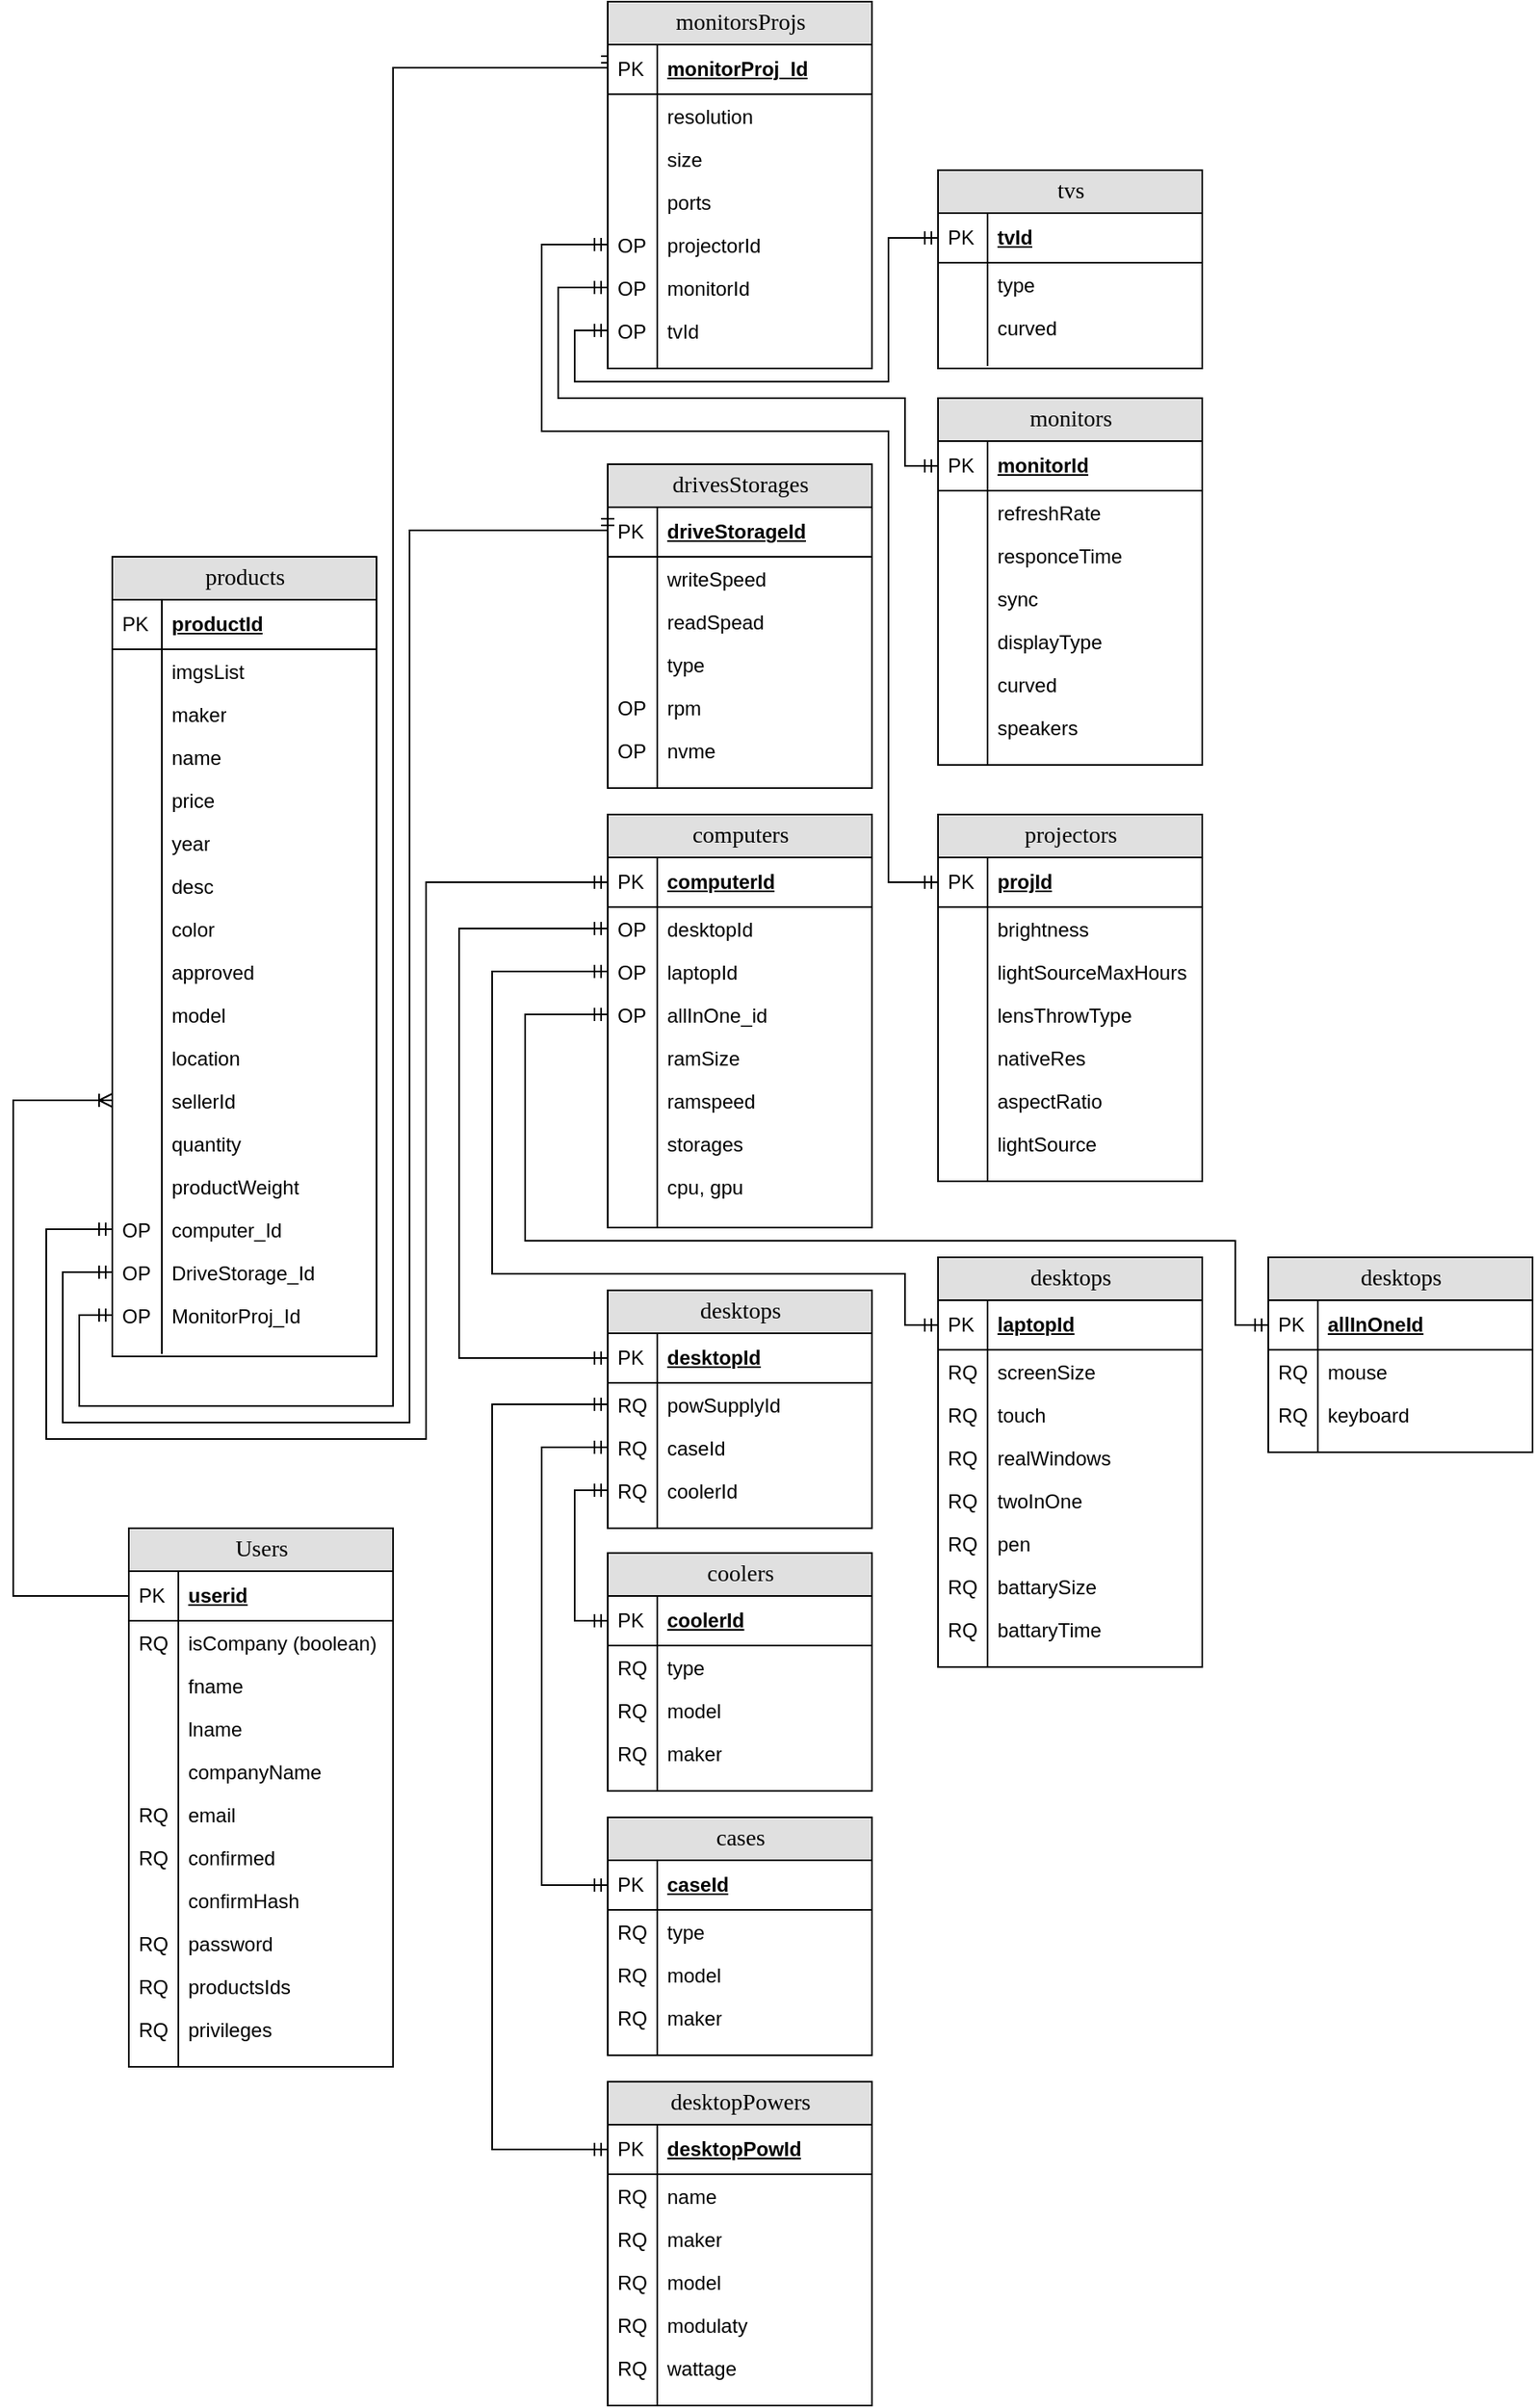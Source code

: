 <mxfile version="20.8.20" type="device"><diagram name="Page-1" id="e56a1550-8fbb-45ad-956c-1786394a9013"><mxGraphModel dx="3333" dy="3700" grid="1" gridSize="10" guides="1" tooltips="1" connect="1" arrows="1" fold="1" page="1" pageScale="1" pageWidth="1100" pageHeight="850" background="none" math="0" shadow="0"><root><mxCell id="0"/><mxCell id="1" parent="0"/><mxCell id="2e49270ec7c68f3f-80" value="Users" style="swimlane;html=1;fontStyle=0;childLayout=stackLayout;horizontal=1;startSize=26;fillColor=#e0e0e0;horizontalStack=0;resizeParent=1;resizeLast=0;collapsible=1;marginBottom=0;swimlaneFillColor=#ffffff;align=center;rounded=0;shadow=0;comic=0;labelBackgroundColor=none;strokeWidth=1;fontFamily=Verdana;fontSize=14" parent="1" vertex="1"><mxGeometry x="-1030" y="-666" width="160" height="326" as="geometry"/></mxCell><mxCell id="2e49270ec7c68f3f-81" value="userid" style="shape=partialRectangle;top=0;left=0;right=0;bottom=1;html=1;align=left;verticalAlign=middle;fillColor=none;spacingLeft=34;spacingRight=4;whiteSpace=wrap;overflow=hidden;rotatable=0;points=[[0,0.5],[1,0.5]];portConstraint=eastwest;dropTarget=0;fontStyle=5;" parent="2e49270ec7c68f3f-80" vertex="1"><mxGeometry y="26" width="160" height="30" as="geometry"/></mxCell><mxCell id="2e49270ec7c68f3f-82" value="PK" style="shape=partialRectangle;top=0;left=0;bottom=0;html=1;fillColor=none;align=left;verticalAlign=middle;spacingLeft=4;spacingRight=4;whiteSpace=wrap;overflow=hidden;rotatable=0;points=[];portConstraint=eastwest;part=1;" parent="2e49270ec7c68f3f-81" vertex="1" connectable="0"><mxGeometry width="30" height="30" as="geometry"/></mxCell><mxCell id="2e49270ec7c68f3f-83" value="isCompany (boolean)" style="shape=partialRectangle;top=0;left=0;right=0;bottom=0;html=1;align=left;verticalAlign=top;fillColor=none;spacingLeft=34;spacingRight=4;whiteSpace=wrap;overflow=hidden;rotatable=0;points=[[0,0.5],[1,0.5]];portConstraint=eastwest;dropTarget=0;" parent="2e49270ec7c68f3f-80" vertex="1"><mxGeometry y="56" width="160" height="26" as="geometry"/></mxCell><mxCell id="2e49270ec7c68f3f-84" value="RQ" style="shape=partialRectangle;top=0;left=0;bottom=0;html=1;fillColor=none;align=left;verticalAlign=top;spacingLeft=4;spacingRight=4;whiteSpace=wrap;overflow=hidden;rotatable=0;points=[];portConstraint=eastwest;part=1;" parent="2e49270ec7c68f3f-83" vertex="1" connectable="0"><mxGeometry width="30" height="26" as="geometry"/></mxCell><mxCell id="2e49270ec7c68f3f-85" value="fname" style="shape=partialRectangle;top=0;left=0;right=0;bottom=0;html=1;align=left;verticalAlign=top;fillColor=none;spacingLeft=34;spacingRight=4;whiteSpace=wrap;overflow=hidden;rotatable=0;points=[[0,0.5],[1,0.5]];portConstraint=eastwest;dropTarget=0;" parent="2e49270ec7c68f3f-80" vertex="1"><mxGeometry y="82" width="160" height="26" as="geometry"/></mxCell><mxCell id="2e49270ec7c68f3f-86" value="" style="shape=partialRectangle;top=0;left=0;bottom=0;html=1;fillColor=none;align=left;verticalAlign=top;spacingLeft=4;spacingRight=4;whiteSpace=wrap;overflow=hidden;rotatable=0;points=[];portConstraint=eastwest;part=1;" parent="2e49270ec7c68f3f-85" vertex="1" connectable="0"><mxGeometry width="30" height="26" as="geometry"/></mxCell><mxCell id="2e49270ec7c68f3f-87" value="lname" style="shape=partialRectangle;top=0;left=0;right=0;bottom=0;html=1;align=left;verticalAlign=top;fillColor=none;spacingLeft=34;spacingRight=4;whiteSpace=wrap;overflow=hidden;rotatable=0;points=[[0,0.5],[1,0.5]];portConstraint=eastwest;dropTarget=0;" parent="2e49270ec7c68f3f-80" vertex="1"><mxGeometry y="108" width="160" height="26" as="geometry"/></mxCell><mxCell id="2e49270ec7c68f3f-88" value="" style="shape=partialRectangle;top=0;left=0;bottom=0;html=1;fillColor=none;align=left;verticalAlign=top;spacingLeft=4;spacingRight=4;whiteSpace=wrap;overflow=hidden;rotatable=0;points=[];portConstraint=eastwest;part=1;" parent="2e49270ec7c68f3f-87" vertex="1" connectable="0"><mxGeometry width="30" height="26" as="geometry"/></mxCell><mxCell id="2fZhd9J-reFKmQVjVbta-5" value="companyName" style="shape=partialRectangle;top=0;left=0;right=0;bottom=0;html=1;align=left;verticalAlign=top;fillColor=none;spacingLeft=34;spacingRight=4;whiteSpace=wrap;overflow=hidden;rotatable=0;points=[[0,0.5],[1,0.5]];portConstraint=eastwest;dropTarget=0;" parent="2e49270ec7c68f3f-80" vertex="1"><mxGeometry y="134" width="160" height="26" as="geometry"/></mxCell><mxCell id="2fZhd9J-reFKmQVjVbta-6" value="" style="shape=partialRectangle;top=0;left=0;bottom=0;html=1;fillColor=none;align=left;verticalAlign=top;spacingLeft=4;spacingRight=4;whiteSpace=wrap;overflow=hidden;rotatable=0;points=[];portConstraint=eastwest;part=1;" parent="2fZhd9J-reFKmQVjVbta-5" vertex="1" connectable="0"><mxGeometry width="30" height="26" as="geometry"/></mxCell><mxCell id="2fZhd9J-reFKmQVjVbta-7" value="email" style="shape=partialRectangle;top=0;left=0;right=0;bottom=0;html=1;align=left;verticalAlign=top;fillColor=none;spacingLeft=34;spacingRight=4;whiteSpace=wrap;overflow=hidden;rotatable=0;points=[[0,0.5],[1,0.5]];portConstraint=eastwest;dropTarget=0;" parent="2e49270ec7c68f3f-80" vertex="1"><mxGeometry y="160" width="160" height="26" as="geometry"/></mxCell><mxCell id="2fZhd9J-reFKmQVjVbta-8" value="RQ" style="shape=partialRectangle;top=0;left=0;bottom=0;html=1;fillColor=none;align=left;verticalAlign=top;spacingLeft=4;spacingRight=4;whiteSpace=wrap;overflow=hidden;rotatable=0;points=[];portConstraint=eastwest;part=1;" parent="2fZhd9J-reFKmQVjVbta-7" vertex="1" connectable="0"><mxGeometry width="30" height="26" as="geometry"/></mxCell><mxCell id="2fZhd9J-reFKmQVjVbta-9" value="confirmed" style="shape=partialRectangle;top=0;left=0;right=0;bottom=0;html=1;align=left;verticalAlign=top;fillColor=none;spacingLeft=34;spacingRight=4;whiteSpace=wrap;overflow=hidden;rotatable=0;points=[[0,0.5],[1,0.5]];portConstraint=eastwest;dropTarget=0;" parent="2e49270ec7c68f3f-80" vertex="1"><mxGeometry y="186" width="160" height="26" as="geometry"/></mxCell><mxCell id="2fZhd9J-reFKmQVjVbta-10" value="RQ" style="shape=partialRectangle;top=0;left=0;bottom=0;html=1;fillColor=none;align=left;verticalAlign=top;spacingLeft=4;spacingRight=4;whiteSpace=wrap;overflow=hidden;rotatable=0;points=[];portConstraint=eastwest;part=1;" parent="2fZhd9J-reFKmQVjVbta-9" vertex="1" connectable="0"><mxGeometry width="30" height="26" as="geometry"/></mxCell><mxCell id="2fZhd9J-reFKmQVjVbta-11" value="confirmHash" style="shape=partialRectangle;top=0;left=0;right=0;bottom=0;html=1;align=left;verticalAlign=top;fillColor=none;spacingLeft=34;spacingRight=4;whiteSpace=wrap;overflow=hidden;rotatable=0;points=[[0,0.5],[1,0.5]];portConstraint=eastwest;dropTarget=0;" parent="2e49270ec7c68f3f-80" vertex="1"><mxGeometry y="212" width="160" height="26" as="geometry"/></mxCell><mxCell id="2fZhd9J-reFKmQVjVbta-12" value="" style="shape=partialRectangle;top=0;left=0;bottom=0;html=1;fillColor=none;align=left;verticalAlign=top;spacingLeft=4;spacingRight=4;whiteSpace=wrap;overflow=hidden;rotatable=0;points=[];portConstraint=eastwest;part=1;" parent="2fZhd9J-reFKmQVjVbta-11" vertex="1" connectable="0"><mxGeometry width="30" height="26" as="geometry"/></mxCell><mxCell id="2fZhd9J-reFKmQVjVbta-13" value="password" style="shape=partialRectangle;top=0;left=0;right=0;bottom=0;html=1;align=left;verticalAlign=top;fillColor=none;spacingLeft=34;spacingRight=4;whiteSpace=wrap;overflow=hidden;rotatable=0;points=[[0,0.5],[1,0.5]];portConstraint=eastwest;dropTarget=0;" parent="2e49270ec7c68f3f-80" vertex="1"><mxGeometry y="238" width="160" height="26" as="geometry"/></mxCell><mxCell id="2fZhd9J-reFKmQVjVbta-14" value="RQ" style="shape=partialRectangle;top=0;left=0;bottom=0;html=1;fillColor=none;align=left;verticalAlign=top;spacingLeft=4;spacingRight=4;whiteSpace=wrap;overflow=hidden;rotatable=0;points=[];portConstraint=eastwest;part=1;" parent="2fZhd9J-reFKmQVjVbta-13" vertex="1" connectable="0"><mxGeometry width="30" height="26" as="geometry"/></mxCell><mxCell id="2fZhd9J-reFKmQVjVbta-241" value="productsIds" style="shape=partialRectangle;top=0;left=0;right=0;bottom=0;html=1;align=left;verticalAlign=top;fillColor=none;spacingLeft=34;spacingRight=4;whiteSpace=wrap;overflow=hidden;rotatable=0;points=[[0,0.5],[1,0.5]];portConstraint=eastwest;dropTarget=0;" parent="2e49270ec7c68f3f-80" vertex="1"><mxGeometry y="264" width="160" height="26" as="geometry"/></mxCell><mxCell id="2fZhd9J-reFKmQVjVbta-242" value="RQ" style="shape=partialRectangle;top=0;left=0;bottom=0;html=1;fillColor=none;align=left;verticalAlign=top;spacingLeft=4;spacingRight=4;whiteSpace=wrap;overflow=hidden;rotatable=0;points=[];portConstraint=eastwest;part=1;" parent="2fZhd9J-reFKmQVjVbta-241" vertex="1" connectable="0"><mxGeometry width="30" height="26" as="geometry"/></mxCell><mxCell id="2fZhd9J-reFKmQVjVbta-118" value="privileges" style="shape=partialRectangle;top=0;left=0;right=0;bottom=0;html=1;align=left;verticalAlign=top;fillColor=none;spacingLeft=34;spacingRight=4;whiteSpace=wrap;overflow=hidden;rotatable=0;points=[[0,0.5],[1,0.5]];portConstraint=eastwest;dropTarget=0;" parent="2e49270ec7c68f3f-80" vertex="1"><mxGeometry y="290" width="160" height="26" as="geometry"/></mxCell><mxCell id="2fZhd9J-reFKmQVjVbta-119" value="RQ" style="shape=partialRectangle;top=0;left=0;bottom=0;html=1;fillColor=none;align=left;verticalAlign=top;spacingLeft=4;spacingRight=4;whiteSpace=wrap;overflow=hidden;rotatable=0;points=[];portConstraint=eastwest;part=1;" parent="2fZhd9J-reFKmQVjVbta-118" vertex="1" connectable="0"><mxGeometry width="30" height="26" as="geometry"/></mxCell><mxCell id="2e49270ec7c68f3f-89" value="" style="shape=partialRectangle;top=0;left=0;right=0;bottom=0;html=1;align=left;verticalAlign=top;fillColor=none;spacingLeft=34;spacingRight=4;whiteSpace=wrap;overflow=hidden;rotatable=0;points=[[0,0.5],[1,0.5]];portConstraint=eastwest;dropTarget=0;" parent="2e49270ec7c68f3f-80" vertex="1"><mxGeometry y="316" width="160" height="10" as="geometry"/></mxCell><mxCell id="2e49270ec7c68f3f-90" value="" style="shape=partialRectangle;top=0;left=0;bottom=0;html=1;fillColor=none;align=left;verticalAlign=top;spacingLeft=4;spacingRight=4;whiteSpace=wrap;overflow=hidden;rotatable=0;points=[];portConstraint=eastwest;part=1;" parent="2e49270ec7c68f3f-89" vertex="1" connectable="0"><mxGeometry width="30" height="10" as="geometry"/></mxCell><mxCell id="2fZhd9J-reFKmQVjVbta-132" value="desktops" style="swimlane;html=1;fontStyle=0;childLayout=stackLayout;horizontal=1;startSize=26;fillColor=#e0e0e0;horizontalStack=0;resizeParent=1;resizeLast=0;collapsible=1;marginBottom=0;swimlaneFillColor=#ffffff;align=center;rounded=0;shadow=0;comic=0;labelBackgroundColor=none;strokeWidth=1;fontFamily=Verdana;fontSize=14" parent="1" vertex="1"><mxGeometry x="-740" y="-810" width="160" height="144" as="geometry"/></mxCell><mxCell id="2fZhd9J-reFKmQVjVbta-133" value="desktopId" style="shape=partialRectangle;top=0;left=0;right=0;bottom=1;html=1;align=left;verticalAlign=middle;fillColor=none;spacingLeft=34;spacingRight=4;whiteSpace=wrap;overflow=hidden;rotatable=0;points=[[0,0.5],[1,0.5]];portConstraint=eastwest;dropTarget=0;fontStyle=5;" parent="2fZhd9J-reFKmQVjVbta-132" vertex="1"><mxGeometry y="26" width="160" height="30" as="geometry"/></mxCell><mxCell id="2fZhd9J-reFKmQVjVbta-134" value="PK" style="shape=partialRectangle;top=0;left=0;bottom=0;html=1;fillColor=none;align=left;verticalAlign=middle;spacingLeft=4;spacingRight=4;whiteSpace=wrap;overflow=hidden;rotatable=0;points=[];portConstraint=eastwest;part=1;" parent="2fZhd9J-reFKmQVjVbta-133" vertex="1" connectable="0"><mxGeometry width="30" height="30" as="geometry"/></mxCell><mxCell id="2fZhd9J-reFKmQVjVbta-137" value="powSupplyId" style="shape=partialRectangle;top=0;left=0;right=0;bottom=0;html=1;align=left;verticalAlign=top;fillColor=none;spacingLeft=34;spacingRight=4;whiteSpace=wrap;overflow=hidden;rotatable=0;points=[[0,0.5],[1,0.5]];portConstraint=eastwest;dropTarget=0;" parent="2fZhd9J-reFKmQVjVbta-132" vertex="1"><mxGeometry y="56" width="160" height="26" as="geometry"/></mxCell><mxCell id="2fZhd9J-reFKmQVjVbta-138" value="RQ" style="shape=partialRectangle;top=0;left=0;bottom=0;html=1;fillColor=none;align=left;verticalAlign=top;spacingLeft=4;spacingRight=4;whiteSpace=wrap;overflow=hidden;rotatable=0;points=[];portConstraint=eastwest;part=1;" parent="2fZhd9J-reFKmQVjVbta-137" vertex="1" connectable="0"><mxGeometry width="30" height="26" as="geometry"/></mxCell><mxCell id="2fZhd9J-reFKmQVjVbta-163" value="caseId" style="shape=partialRectangle;top=0;left=0;right=0;bottom=0;html=1;align=left;verticalAlign=top;fillColor=none;spacingLeft=34;spacingRight=4;whiteSpace=wrap;overflow=hidden;rotatable=0;points=[[0,0.5],[1,0.5]];portConstraint=eastwest;dropTarget=0;" parent="2fZhd9J-reFKmQVjVbta-132" vertex="1"><mxGeometry y="82" width="160" height="26" as="geometry"/></mxCell><mxCell id="2fZhd9J-reFKmQVjVbta-164" value="RQ" style="shape=partialRectangle;top=0;left=0;bottom=0;html=1;fillColor=none;align=left;verticalAlign=top;spacingLeft=4;spacingRight=4;whiteSpace=wrap;overflow=hidden;rotatable=0;points=[];portConstraint=eastwest;part=1;" parent="2fZhd9J-reFKmQVjVbta-163" vertex="1" connectable="0"><mxGeometry width="30" height="26" as="geometry"/></mxCell><mxCell id="2fZhd9J-reFKmQVjVbta-192" value="coolerId" style="shape=partialRectangle;top=0;left=0;right=0;bottom=0;html=1;align=left;verticalAlign=top;fillColor=none;spacingLeft=34;spacingRight=4;whiteSpace=wrap;overflow=hidden;rotatable=0;points=[[0,0.5],[1,0.5]];portConstraint=eastwest;dropTarget=0;" parent="2fZhd9J-reFKmQVjVbta-132" vertex="1"><mxGeometry y="108" width="160" height="26" as="geometry"/></mxCell><mxCell id="2fZhd9J-reFKmQVjVbta-193" value="RQ" style="shape=partialRectangle;top=0;left=0;bottom=0;html=1;fillColor=none;align=left;verticalAlign=top;spacingLeft=4;spacingRight=4;whiteSpace=wrap;overflow=hidden;rotatable=0;points=[];portConstraint=eastwest;part=1;" parent="2fZhd9J-reFKmQVjVbta-192" vertex="1" connectable="0"><mxGeometry width="30" height="26" as="geometry"/></mxCell><mxCell id="2fZhd9J-reFKmQVjVbta-139" value="" style="shape=partialRectangle;top=0;left=0;right=0;bottom=0;html=1;align=left;verticalAlign=top;fillColor=none;spacingLeft=34;spacingRight=4;whiteSpace=wrap;overflow=hidden;rotatable=0;points=[[0,0.5],[1,0.5]];portConstraint=eastwest;dropTarget=0;" parent="2fZhd9J-reFKmQVjVbta-132" vertex="1"><mxGeometry y="134" width="160" height="10" as="geometry"/></mxCell><mxCell id="2fZhd9J-reFKmQVjVbta-140" value="" style="shape=partialRectangle;top=0;left=0;bottom=0;html=1;fillColor=none;align=left;verticalAlign=top;spacingLeft=4;spacingRight=4;whiteSpace=wrap;overflow=hidden;rotatable=0;points=[];portConstraint=eastwest;part=1;" parent="2fZhd9J-reFKmQVjVbta-139" vertex="1" connectable="0"><mxGeometry width="30" height="10" as="geometry"/></mxCell><mxCell id="2fZhd9J-reFKmQVjVbta-141" value="desktopPowers" style="swimlane;html=1;fontStyle=0;childLayout=stackLayout;horizontal=1;startSize=26;fillColor=#e0e0e0;horizontalStack=0;resizeParent=1;resizeLast=0;collapsible=1;marginBottom=0;swimlaneFillColor=#ffffff;align=center;rounded=0;shadow=0;comic=0;labelBackgroundColor=none;strokeWidth=1;fontFamily=Verdana;fontSize=14" parent="1" vertex="1"><mxGeometry x="-740" y="-331" width="160" height="196" as="geometry"/></mxCell><mxCell id="2fZhd9J-reFKmQVjVbta-142" value="desktopPowId" style="shape=partialRectangle;top=0;left=0;right=0;bottom=1;html=1;align=left;verticalAlign=middle;fillColor=none;spacingLeft=34;spacingRight=4;whiteSpace=wrap;overflow=hidden;rotatable=0;points=[[0,0.5],[1,0.5]];portConstraint=eastwest;dropTarget=0;fontStyle=5;" parent="2fZhd9J-reFKmQVjVbta-141" vertex="1"><mxGeometry y="26" width="160" height="30" as="geometry"/></mxCell><mxCell id="2fZhd9J-reFKmQVjVbta-143" value="PK" style="shape=partialRectangle;top=0;left=0;bottom=0;html=1;fillColor=none;align=left;verticalAlign=middle;spacingLeft=4;spacingRight=4;whiteSpace=wrap;overflow=hidden;rotatable=0;points=[];portConstraint=eastwest;part=1;" parent="2fZhd9J-reFKmQVjVbta-142" vertex="1" connectable="0"><mxGeometry width="30" height="30" as="geometry"/></mxCell><mxCell id="2fZhd9J-reFKmQVjVbta-144" value="name" style="shape=partialRectangle;top=0;left=0;right=0;bottom=0;html=1;align=left;verticalAlign=top;fillColor=none;spacingLeft=34;spacingRight=4;whiteSpace=wrap;overflow=hidden;rotatable=0;points=[[0,0.5],[1,0.5]];portConstraint=eastwest;dropTarget=0;" parent="2fZhd9J-reFKmQVjVbta-141" vertex="1"><mxGeometry y="56" width="160" height="26" as="geometry"/></mxCell><mxCell id="2fZhd9J-reFKmQVjVbta-145" value="RQ" style="shape=partialRectangle;top=0;left=0;bottom=0;html=1;fillColor=none;align=left;verticalAlign=top;spacingLeft=4;spacingRight=4;whiteSpace=wrap;overflow=hidden;rotatable=0;points=[];portConstraint=eastwest;part=1;" parent="2fZhd9J-reFKmQVjVbta-144" vertex="1" connectable="0"><mxGeometry width="30" height="26" as="geometry"/></mxCell><mxCell id="2fZhd9J-reFKmQVjVbta-150" value="maker" style="shape=partialRectangle;top=0;left=0;right=0;bottom=0;html=1;align=left;verticalAlign=top;fillColor=none;spacingLeft=34;spacingRight=4;whiteSpace=wrap;overflow=hidden;rotatable=0;points=[[0,0.5],[1,0.5]];portConstraint=eastwest;dropTarget=0;" parent="2fZhd9J-reFKmQVjVbta-141" vertex="1"><mxGeometry y="82" width="160" height="26" as="geometry"/></mxCell><mxCell id="2fZhd9J-reFKmQVjVbta-151" value="RQ" style="shape=partialRectangle;top=0;left=0;bottom=0;html=1;fillColor=none;align=left;verticalAlign=top;spacingLeft=4;spacingRight=4;whiteSpace=wrap;overflow=hidden;rotatable=0;points=[];portConstraint=eastwest;part=1;" parent="2fZhd9J-reFKmQVjVbta-150" vertex="1" connectable="0"><mxGeometry width="30" height="26" as="geometry"/></mxCell><mxCell id="2fZhd9J-reFKmQVjVbta-152" value="model" style="shape=partialRectangle;top=0;left=0;right=0;bottom=0;html=1;align=left;verticalAlign=top;fillColor=none;spacingLeft=34;spacingRight=4;whiteSpace=wrap;overflow=hidden;rotatable=0;points=[[0,0.5],[1,0.5]];portConstraint=eastwest;dropTarget=0;" parent="2fZhd9J-reFKmQVjVbta-141" vertex="1"><mxGeometry y="108" width="160" height="26" as="geometry"/></mxCell><mxCell id="2fZhd9J-reFKmQVjVbta-153" value="RQ" style="shape=partialRectangle;top=0;left=0;bottom=0;html=1;fillColor=none;align=left;verticalAlign=top;spacingLeft=4;spacingRight=4;whiteSpace=wrap;overflow=hidden;rotatable=0;points=[];portConstraint=eastwest;part=1;" parent="2fZhd9J-reFKmQVjVbta-152" vertex="1" connectable="0"><mxGeometry width="30" height="26" as="geometry"/></mxCell><mxCell id="2fZhd9J-reFKmQVjVbta-154" value="modulaty" style="shape=partialRectangle;top=0;left=0;right=0;bottom=0;html=1;align=left;verticalAlign=top;fillColor=none;spacingLeft=34;spacingRight=4;whiteSpace=wrap;overflow=hidden;rotatable=0;points=[[0,0.5],[1,0.5]];portConstraint=eastwest;dropTarget=0;" parent="2fZhd9J-reFKmQVjVbta-141" vertex="1"><mxGeometry y="134" width="160" height="26" as="geometry"/></mxCell><mxCell id="2fZhd9J-reFKmQVjVbta-155" value="RQ" style="shape=partialRectangle;top=0;left=0;bottom=0;html=1;fillColor=none;align=left;verticalAlign=top;spacingLeft=4;spacingRight=4;whiteSpace=wrap;overflow=hidden;rotatable=0;points=[];portConstraint=eastwest;part=1;" parent="2fZhd9J-reFKmQVjVbta-154" vertex="1" connectable="0"><mxGeometry width="30" height="26" as="geometry"/></mxCell><mxCell id="2fZhd9J-reFKmQVjVbta-156" value="wattage" style="shape=partialRectangle;top=0;left=0;right=0;bottom=0;html=1;align=left;verticalAlign=top;fillColor=none;spacingLeft=34;spacingRight=4;whiteSpace=wrap;overflow=hidden;rotatable=0;points=[[0,0.5],[1,0.5]];portConstraint=eastwest;dropTarget=0;" parent="2fZhd9J-reFKmQVjVbta-141" vertex="1"><mxGeometry y="160" width="160" height="26" as="geometry"/></mxCell><mxCell id="2fZhd9J-reFKmQVjVbta-157" value="RQ" style="shape=partialRectangle;top=0;left=0;bottom=0;html=1;fillColor=none;align=left;verticalAlign=top;spacingLeft=4;spacingRight=4;whiteSpace=wrap;overflow=hidden;rotatable=0;points=[];portConstraint=eastwest;part=1;" parent="2fZhd9J-reFKmQVjVbta-156" vertex="1" connectable="0"><mxGeometry width="30" height="26" as="geometry"/></mxCell><mxCell id="2fZhd9J-reFKmQVjVbta-148" value="" style="shape=partialRectangle;top=0;left=0;right=0;bottom=0;html=1;align=left;verticalAlign=top;fillColor=none;spacingLeft=34;spacingRight=4;whiteSpace=wrap;overflow=hidden;rotatable=0;points=[[0,0.5],[1,0.5]];portConstraint=eastwest;dropTarget=0;" parent="2fZhd9J-reFKmQVjVbta-141" vertex="1"><mxGeometry y="186" width="160" height="10" as="geometry"/></mxCell><mxCell id="2fZhd9J-reFKmQVjVbta-149" value="" style="shape=partialRectangle;top=0;left=0;bottom=0;html=1;fillColor=none;align=left;verticalAlign=top;spacingLeft=4;spacingRight=4;whiteSpace=wrap;overflow=hidden;rotatable=0;points=[];portConstraint=eastwest;part=1;" parent="2fZhd9J-reFKmQVjVbta-148" vertex="1" connectable="0"><mxGeometry width="30" height="10" as="geometry"/></mxCell><mxCell id="2fZhd9J-reFKmQVjVbta-162" value="" style="edgeStyle=elbowEdgeStyle;fontSize=12;html=1;endArrow=ERmandOne;startArrow=ERmandOne;rounded=0;entryX=0;entryY=0.5;entryDx=0;entryDy=0;exitX=0;exitY=0.5;exitDx=0;exitDy=0;" parent="1" source="2fZhd9J-reFKmQVjVbta-137" target="2fZhd9J-reFKmQVjVbta-142" edge="1"><mxGeometry width="100" height="100" relative="1" as="geometry"><mxPoint x="-770" y="-461" as="sourcePoint"/><mxPoint x="-1020" y="-501" as="targetPoint"/><Array as="points"><mxPoint x="-810" y="-601"/><mxPoint x="-790" y="-421"/></Array></mxGeometry></mxCell><mxCell id="2fZhd9J-reFKmQVjVbta-165" value="cases" style="swimlane;html=1;fontStyle=0;childLayout=stackLayout;horizontal=1;startSize=26;fillColor=#e0e0e0;horizontalStack=0;resizeParent=1;resizeLast=0;collapsible=1;marginBottom=0;swimlaneFillColor=#ffffff;align=center;rounded=0;shadow=0;comic=0;labelBackgroundColor=none;strokeWidth=1;fontFamily=Verdana;fontSize=14" parent="1" vertex="1"><mxGeometry x="-740" y="-491" width="160" height="144" as="geometry"/></mxCell><mxCell id="2fZhd9J-reFKmQVjVbta-166" value="caseId" style="shape=partialRectangle;top=0;left=0;right=0;bottom=1;html=1;align=left;verticalAlign=middle;fillColor=none;spacingLeft=34;spacingRight=4;whiteSpace=wrap;overflow=hidden;rotatable=0;points=[[0,0.5],[1,0.5]];portConstraint=eastwest;dropTarget=0;fontStyle=5;" parent="2fZhd9J-reFKmQVjVbta-165" vertex="1"><mxGeometry y="26" width="160" height="30" as="geometry"/></mxCell><mxCell id="2fZhd9J-reFKmQVjVbta-167" value="PK" style="shape=partialRectangle;top=0;left=0;bottom=0;html=1;fillColor=none;align=left;verticalAlign=middle;spacingLeft=4;spacingRight=4;whiteSpace=wrap;overflow=hidden;rotatable=0;points=[];portConstraint=eastwest;part=1;" parent="2fZhd9J-reFKmQVjVbta-166" vertex="1" connectable="0"><mxGeometry width="30" height="30" as="geometry"/></mxCell><mxCell id="2fZhd9J-reFKmQVjVbta-168" value="type" style="shape=partialRectangle;top=0;left=0;right=0;bottom=0;html=1;align=left;verticalAlign=top;fillColor=none;spacingLeft=34;spacingRight=4;whiteSpace=wrap;overflow=hidden;rotatable=0;points=[[0,0.5],[1,0.5]];portConstraint=eastwest;dropTarget=0;" parent="2fZhd9J-reFKmQVjVbta-165" vertex="1"><mxGeometry y="56" width="160" height="26" as="geometry"/></mxCell><mxCell id="2fZhd9J-reFKmQVjVbta-169" value="RQ" style="shape=partialRectangle;top=0;left=0;bottom=0;html=1;fillColor=none;align=left;verticalAlign=top;spacingLeft=4;spacingRight=4;whiteSpace=wrap;overflow=hidden;rotatable=0;points=[];portConstraint=eastwest;part=1;" parent="2fZhd9J-reFKmQVjVbta-168" vertex="1" connectable="0"><mxGeometry width="30" height="26" as="geometry"/></mxCell><mxCell id="2fZhd9J-reFKmQVjVbta-170" value="model" style="shape=partialRectangle;top=0;left=0;right=0;bottom=0;html=1;align=left;verticalAlign=top;fillColor=none;spacingLeft=34;spacingRight=4;whiteSpace=wrap;overflow=hidden;rotatable=0;points=[[0,0.5],[1,0.5]];portConstraint=eastwest;dropTarget=0;" parent="2fZhd9J-reFKmQVjVbta-165" vertex="1"><mxGeometry y="82" width="160" height="26" as="geometry"/></mxCell><mxCell id="2fZhd9J-reFKmQVjVbta-171" value="RQ" style="shape=partialRectangle;top=0;left=0;bottom=0;html=1;fillColor=none;align=left;verticalAlign=top;spacingLeft=4;spacingRight=4;whiteSpace=wrap;overflow=hidden;rotatable=0;points=[];portConstraint=eastwest;part=1;" parent="2fZhd9J-reFKmQVjVbta-170" vertex="1" connectable="0"><mxGeometry width="30" height="26" as="geometry"/></mxCell><mxCell id="2fZhd9J-reFKmQVjVbta-172" value="maker" style="shape=partialRectangle;top=0;left=0;right=0;bottom=0;html=1;align=left;verticalAlign=top;fillColor=none;spacingLeft=34;spacingRight=4;whiteSpace=wrap;overflow=hidden;rotatable=0;points=[[0,0.5],[1,0.5]];portConstraint=eastwest;dropTarget=0;" parent="2fZhd9J-reFKmQVjVbta-165" vertex="1"><mxGeometry y="108" width="160" height="26" as="geometry"/></mxCell><mxCell id="2fZhd9J-reFKmQVjVbta-173" value="RQ" style="shape=partialRectangle;top=0;left=0;bottom=0;html=1;fillColor=none;align=left;verticalAlign=top;spacingLeft=4;spacingRight=4;whiteSpace=wrap;overflow=hidden;rotatable=0;points=[];portConstraint=eastwest;part=1;" parent="2fZhd9J-reFKmQVjVbta-172" vertex="1" connectable="0"><mxGeometry width="30" height="26" as="geometry"/></mxCell><mxCell id="2fZhd9J-reFKmQVjVbta-178" value="" style="shape=partialRectangle;top=0;left=0;right=0;bottom=0;html=1;align=left;verticalAlign=top;fillColor=none;spacingLeft=34;spacingRight=4;whiteSpace=wrap;overflow=hidden;rotatable=0;points=[[0,0.5],[1,0.5]];portConstraint=eastwest;dropTarget=0;" parent="2fZhd9J-reFKmQVjVbta-165" vertex="1"><mxGeometry y="134" width="160" height="10" as="geometry"/></mxCell><mxCell id="2fZhd9J-reFKmQVjVbta-179" value="" style="shape=partialRectangle;top=0;left=0;bottom=0;html=1;fillColor=none;align=left;verticalAlign=top;spacingLeft=4;spacingRight=4;whiteSpace=wrap;overflow=hidden;rotatable=0;points=[];portConstraint=eastwest;part=1;" parent="2fZhd9J-reFKmQVjVbta-178" vertex="1" connectable="0"><mxGeometry width="30" height="10" as="geometry"/></mxCell><mxCell id="2fZhd9J-reFKmQVjVbta-180" value="" style="edgeStyle=elbowEdgeStyle;fontSize=12;html=1;endArrow=ERmandOne;startArrow=ERmandOne;rounded=0;entryX=0;entryY=0.5;entryDx=0;entryDy=0;exitX=0;exitY=0.5;exitDx=0;exitDy=0;" parent="1" source="2fZhd9J-reFKmQVjVbta-166" target="2fZhd9J-reFKmQVjVbta-163" edge="1"><mxGeometry width="100" height="100" relative="1" as="geometry"><mxPoint x="-950" y="-551" as="sourcePoint"/><mxPoint x="-850" y="-651" as="targetPoint"/><Array as="points"><mxPoint x="-780" y="-671"/><mxPoint x="-790" y="-671"/><mxPoint x="-800" y="-601"/><mxPoint x="-770" y="-611"/></Array></mxGeometry></mxCell><mxCell id="2fZhd9J-reFKmQVjVbta-181" value="coolers" style="swimlane;html=1;fontStyle=0;childLayout=stackLayout;horizontal=1;startSize=26;fillColor=#e0e0e0;horizontalStack=0;resizeParent=1;resizeLast=0;collapsible=1;marginBottom=0;swimlaneFillColor=#ffffff;align=center;rounded=0;shadow=0;comic=0;labelBackgroundColor=none;strokeWidth=1;fontFamily=Verdana;fontSize=14" parent="1" vertex="1"><mxGeometry x="-740" y="-651" width="160" height="144" as="geometry"/></mxCell><mxCell id="2fZhd9J-reFKmQVjVbta-182" value="coolerId" style="shape=partialRectangle;top=0;left=0;right=0;bottom=1;html=1;align=left;verticalAlign=middle;fillColor=none;spacingLeft=34;spacingRight=4;whiteSpace=wrap;overflow=hidden;rotatable=0;points=[[0,0.5],[1,0.5]];portConstraint=eastwest;dropTarget=0;fontStyle=5;" parent="2fZhd9J-reFKmQVjVbta-181" vertex="1"><mxGeometry y="26" width="160" height="30" as="geometry"/></mxCell><mxCell id="2fZhd9J-reFKmQVjVbta-183" value="PK" style="shape=partialRectangle;top=0;left=0;bottom=0;html=1;fillColor=none;align=left;verticalAlign=middle;spacingLeft=4;spacingRight=4;whiteSpace=wrap;overflow=hidden;rotatable=0;points=[];portConstraint=eastwest;part=1;" parent="2fZhd9J-reFKmQVjVbta-182" vertex="1" connectable="0"><mxGeometry width="30" height="30" as="geometry"/></mxCell><mxCell id="2fZhd9J-reFKmQVjVbta-184" value="type" style="shape=partialRectangle;top=0;left=0;right=0;bottom=0;html=1;align=left;verticalAlign=top;fillColor=none;spacingLeft=34;spacingRight=4;whiteSpace=wrap;overflow=hidden;rotatable=0;points=[[0,0.5],[1,0.5]];portConstraint=eastwest;dropTarget=0;" parent="2fZhd9J-reFKmQVjVbta-181" vertex="1"><mxGeometry y="56" width="160" height="26" as="geometry"/></mxCell><mxCell id="2fZhd9J-reFKmQVjVbta-185" value="RQ" style="shape=partialRectangle;top=0;left=0;bottom=0;html=1;fillColor=none;align=left;verticalAlign=top;spacingLeft=4;spacingRight=4;whiteSpace=wrap;overflow=hidden;rotatable=0;points=[];portConstraint=eastwest;part=1;" parent="2fZhd9J-reFKmQVjVbta-184" vertex="1" connectable="0"><mxGeometry width="30" height="26" as="geometry"/></mxCell><mxCell id="2fZhd9J-reFKmQVjVbta-186" value="model" style="shape=partialRectangle;top=0;left=0;right=0;bottom=0;html=1;align=left;verticalAlign=top;fillColor=none;spacingLeft=34;spacingRight=4;whiteSpace=wrap;overflow=hidden;rotatable=0;points=[[0,0.5],[1,0.5]];portConstraint=eastwest;dropTarget=0;" parent="2fZhd9J-reFKmQVjVbta-181" vertex="1"><mxGeometry y="82" width="160" height="26" as="geometry"/></mxCell><mxCell id="2fZhd9J-reFKmQVjVbta-187" value="RQ" style="shape=partialRectangle;top=0;left=0;bottom=0;html=1;fillColor=none;align=left;verticalAlign=top;spacingLeft=4;spacingRight=4;whiteSpace=wrap;overflow=hidden;rotatable=0;points=[];portConstraint=eastwest;part=1;" parent="2fZhd9J-reFKmQVjVbta-186" vertex="1" connectable="0"><mxGeometry width="30" height="26" as="geometry"/></mxCell><mxCell id="2fZhd9J-reFKmQVjVbta-188" value="maker" style="shape=partialRectangle;top=0;left=0;right=0;bottom=0;html=1;align=left;verticalAlign=top;fillColor=none;spacingLeft=34;spacingRight=4;whiteSpace=wrap;overflow=hidden;rotatable=0;points=[[0,0.5],[1,0.5]];portConstraint=eastwest;dropTarget=0;" parent="2fZhd9J-reFKmQVjVbta-181" vertex="1"><mxGeometry y="108" width="160" height="26" as="geometry"/></mxCell><mxCell id="2fZhd9J-reFKmQVjVbta-189" value="RQ" style="shape=partialRectangle;top=0;left=0;bottom=0;html=1;fillColor=none;align=left;verticalAlign=top;spacingLeft=4;spacingRight=4;whiteSpace=wrap;overflow=hidden;rotatable=0;points=[];portConstraint=eastwest;part=1;" parent="2fZhd9J-reFKmQVjVbta-188" vertex="1" connectable="0"><mxGeometry width="30" height="26" as="geometry"/></mxCell><mxCell id="2fZhd9J-reFKmQVjVbta-190" value="" style="shape=partialRectangle;top=0;left=0;right=0;bottom=0;html=1;align=left;verticalAlign=top;fillColor=none;spacingLeft=34;spacingRight=4;whiteSpace=wrap;overflow=hidden;rotatable=0;points=[[0,0.5],[1,0.5]];portConstraint=eastwest;dropTarget=0;" parent="2fZhd9J-reFKmQVjVbta-181" vertex="1"><mxGeometry y="134" width="160" height="10" as="geometry"/></mxCell><mxCell id="2fZhd9J-reFKmQVjVbta-191" value="" style="shape=partialRectangle;top=0;left=0;bottom=0;html=1;fillColor=none;align=left;verticalAlign=top;spacingLeft=4;spacingRight=4;whiteSpace=wrap;overflow=hidden;rotatable=0;points=[];portConstraint=eastwest;part=1;" parent="2fZhd9J-reFKmQVjVbta-190" vertex="1" connectable="0"><mxGeometry width="30" height="10" as="geometry"/></mxCell><mxCell id="2fZhd9J-reFKmQVjVbta-194" value="" style="edgeStyle=elbowEdgeStyle;fontSize=12;html=1;endArrow=ERmandOne;startArrow=ERmandOne;rounded=0;exitX=0;exitY=0.5;exitDx=0;exitDy=0;entryX=0;entryY=0.5;entryDx=0;entryDy=0;" parent="1" source="2fZhd9J-reFKmQVjVbta-182" target="2fZhd9J-reFKmQVjVbta-192" edge="1"><mxGeometry width="100" height="100" relative="1" as="geometry"><mxPoint x="-820" y="-711" as="sourcePoint"/><mxPoint x="-720" y="-811" as="targetPoint"/><Array as="points"><mxPoint x="-760" y="-701"/></Array></mxGeometry></mxCell><mxCell id="2fZhd9J-reFKmQVjVbta-197" value="computers" style="swimlane;html=1;fontStyle=0;childLayout=stackLayout;horizontal=1;startSize=26;fillColor=#e0e0e0;horizontalStack=0;resizeParent=1;resizeLast=0;collapsible=1;marginBottom=0;swimlaneFillColor=#ffffff;align=center;rounded=0;shadow=0;comic=0;labelBackgroundColor=none;strokeWidth=1;fontFamily=Verdana;fontSize=14" parent="1" vertex="1"><mxGeometry x="-740" y="-1098" width="160" height="250" as="geometry"/></mxCell><mxCell id="2fZhd9J-reFKmQVjVbta-198" value="computerId" style="shape=partialRectangle;top=0;left=0;right=0;bottom=1;html=1;align=left;verticalAlign=middle;fillColor=none;spacingLeft=34;spacingRight=4;whiteSpace=wrap;overflow=hidden;rotatable=0;points=[[0,0.5],[1,0.5]];portConstraint=eastwest;dropTarget=0;fontStyle=5;" parent="2fZhd9J-reFKmQVjVbta-197" vertex="1"><mxGeometry y="26" width="160" height="30" as="geometry"/></mxCell><mxCell id="2fZhd9J-reFKmQVjVbta-199" value="PK" style="shape=partialRectangle;top=0;left=0;bottom=0;html=1;fillColor=none;align=left;verticalAlign=middle;spacingLeft=4;spacingRight=4;whiteSpace=wrap;overflow=hidden;rotatable=0;points=[];portConstraint=eastwest;part=1;" parent="2fZhd9J-reFKmQVjVbta-198" vertex="1" connectable="0"><mxGeometry width="30" height="30" as="geometry"/></mxCell><mxCell id="2fZhd9J-reFKmQVjVbta-200" value="desktopId" style="shape=partialRectangle;top=0;left=0;right=0;bottom=0;html=1;align=left;verticalAlign=top;fillColor=none;spacingLeft=34;spacingRight=4;whiteSpace=wrap;overflow=hidden;rotatable=0;points=[[0,0.5],[1,0.5]];portConstraint=eastwest;dropTarget=0;" parent="2fZhd9J-reFKmQVjVbta-197" vertex="1"><mxGeometry y="56" width="160" height="26" as="geometry"/></mxCell><mxCell id="2fZhd9J-reFKmQVjVbta-201" value="OP" style="shape=partialRectangle;top=0;left=0;bottom=0;html=1;fillColor=none;align=left;verticalAlign=top;spacingLeft=4;spacingRight=4;whiteSpace=wrap;overflow=hidden;rotatable=0;points=[];portConstraint=eastwest;part=1;" parent="2fZhd9J-reFKmQVjVbta-200" vertex="1" connectable="0"><mxGeometry width="30" height="26" as="geometry"/></mxCell><mxCell id="bjuFb93kVZfw4-xJ2S1j-21" value="laptopId" style="shape=partialRectangle;top=0;left=0;right=0;bottom=0;html=1;align=left;verticalAlign=top;fillColor=none;spacingLeft=34;spacingRight=4;whiteSpace=wrap;overflow=hidden;rotatable=0;points=[[0,0.5],[1,0.5]];portConstraint=eastwest;dropTarget=0;" vertex="1" parent="2fZhd9J-reFKmQVjVbta-197"><mxGeometry y="82" width="160" height="26" as="geometry"/></mxCell><mxCell id="bjuFb93kVZfw4-xJ2S1j-22" value="OP" style="shape=partialRectangle;top=0;left=0;bottom=0;html=1;fillColor=none;align=left;verticalAlign=top;spacingLeft=4;spacingRight=4;whiteSpace=wrap;overflow=hidden;rotatable=0;points=[];portConstraint=eastwest;part=1;" vertex="1" connectable="0" parent="bjuFb93kVZfw4-xJ2S1j-21"><mxGeometry width="30" height="26" as="geometry"/></mxCell><mxCell id="bjuFb93kVZfw4-xJ2S1j-23" value="allInOne_id" style="shape=partialRectangle;top=0;left=0;right=0;bottom=0;html=1;align=left;verticalAlign=top;fillColor=none;spacingLeft=34;spacingRight=4;whiteSpace=wrap;overflow=hidden;rotatable=0;points=[[0,0.5],[1,0.5]];portConstraint=eastwest;dropTarget=0;" vertex="1" parent="2fZhd9J-reFKmQVjVbta-197"><mxGeometry y="108" width="160" height="26" as="geometry"/></mxCell><mxCell id="bjuFb93kVZfw4-xJ2S1j-24" value="OP" style="shape=partialRectangle;top=0;left=0;bottom=0;html=1;fillColor=none;align=left;verticalAlign=top;spacingLeft=4;spacingRight=4;whiteSpace=wrap;overflow=hidden;rotatable=0;points=[];portConstraint=eastwest;part=1;" vertex="1" connectable="0" parent="bjuFb93kVZfw4-xJ2S1j-23"><mxGeometry width="30" height="26" as="geometry"/></mxCell><mxCell id="bjuFb93kVZfw4-xJ2S1j-87" value="ramSize" style="shape=partialRectangle;top=0;left=0;right=0;bottom=0;html=1;align=left;verticalAlign=top;fillColor=none;spacingLeft=34;spacingRight=4;whiteSpace=wrap;overflow=hidden;rotatable=0;points=[[0,0.5],[1,0.5]];portConstraint=eastwest;dropTarget=0;" vertex="1" parent="2fZhd9J-reFKmQVjVbta-197"><mxGeometry y="134" width="160" height="26" as="geometry"/></mxCell><mxCell id="bjuFb93kVZfw4-xJ2S1j-88" value="" style="shape=partialRectangle;top=0;left=0;bottom=0;html=1;fillColor=none;align=left;verticalAlign=top;spacingLeft=4;spacingRight=4;whiteSpace=wrap;overflow=hidden;rotatable=0;points=[];portConstraint=eastwest;part=1;" vertex="1" connectable="0" parent="bjuFb93kVZfw4-xJ2S1j-87"><mxGeometry width="30" height="26" as="geometry"/></mxCell><mxCell id="bjuFb93kVZfw4-xJ2S1j-89" value="ramspeed" style="shape=partialRectangle;top=0;left=0;right=0;bottom=0;html=1;align=left;verticalAlign=top;fillColor=none;spacingLeft=34;spacingRight=4;whiteSpace=wrap;overflow=hidden;rotatable=0;points=[[0,0.5],[1,0.5]];portConstraint=eastwest;dropTarget=0;" vertex="1" parent="2fZhd9J-reFKmQVjVbta-197"><mxGeometry y="160" width="160" height="26" as="geometry"/></mxCell><mxCell id="bjuFb93kVZfw4-xJ2S1j-90" value="" style="shape=partialRectangle;top=0;left=0;bottom=0;html=1;fillColor=none;align=left;verticalAlign=top;spacingLeft=4;spacingRight=4;whiteSpace=wrap;overflow=hidden;rotatable=0;points=[];portConstraint=eastwest;part=1;" vertex="1" connectable="0" parent="bjuFb93kVZfw4-xJ2S1j-89"><mxGeometry width="30" height="26" as="geometry"/></mxCell><mxCell id="bjuFb93kVZfw4-xJ2S1j-91" value="storages" style="shape=partialRectangle;top=0;left=0;right=0;bottom=0;html=1;align=left;verticalAlign=top;fillColor=none;spacingLeft=34;spacingRight=4;whiteSpace=wrap;overflow=hidden;rotatable=0;points=[[0,0.5],[1,0.5]];portConstraint=eastwest;dropTarget=0;" vertex="1" parent="2fZhd9J-reFKmQVjVbta-197"><mxGeometry y="186" width="160" height="26" as="geometry"/></mxCell><mxCell id="bjuFb93kVZfw4-xJ2S1j-92" value="" style="shape=partialRectangle;top=0;left=0;bottom=0;html=1;fillColor=none;align=left;verticalAlign=top;spacingLeft=4;spacingRight=4;whiteSpace=wrap;overflow=hidden;rotatable=0;points=[];portConstraint=eastwest;part=1;" vertex="1" connectable="0" parent="bjuFb93kVZfw4-xJ2S1j-91"><mxGeometry width="30" height="26" as="geometry"/></mxCell><mxCell id="bjuFb93kVZfw4-xJ2S1j-93" value="cpu, gpu" style="shape=partialRectangle;top=0;left=0;right=0;bottom=0;html=1;align=left;verticalAlign=top;fillColor=none;spacingLeft=34;spacingRight=4;whiteSpace=wrap;overflow=hidden;rotatable=0;points=[[0,0.5],[1,0.5]];portConstraint=eastwest;dropTarget=0;" vertex="1" parent="2fZhd9J-reFKmQVjVbta-197"><mxGeometry y="212" width="160" height="28" as="geometry"/></mxCell><mxCell id="bjuFb93kVZfw4-xJ2S1j-94" value="" style="shape=partialRectangle;top=0;left=0;bottom=0;html=1;fillColor=none;align=left;verticalAlign=top;spacingLeft=4;spacingRight=4;whiteSpace=wrap;overflow=hidden;rotatable=0;points=[];portConstraint=eastwest;part=1;" vertex="1" connectable="0" parent="bjuFb93kVZfw4-xJ2S1j-93"><mxGeometry width="30" height="28" as="geometry"/></mxCell><mxCell id="2fZhd9J-reFKmQVjVbta-208" value="" style="shape=partialRectangle;top=0;left=0;right=0;bottom=0;html=1;align=left;verticalAlign=top;fillColor=none;spacingLeft=34;spacingRight=4;whiteSpace=wrap;overflow=hidden;rotatable=0;points=[[0,0.5],[1,0.5]];portConstraint=eastwest;dropTarget=0;" parent="2fZhd9J-reFKmQVjVbta-197" vertex="1"><mxGeometry y="240" width="160" height="10" as="geometry"/></mxCell><mxCell id="2fZhd9J-reFKmQVjVbta-209" value="" style="shape=partialRectangle;top=0;left=0;bottom=0;html=1;fillColor=none;align=left;verticalAlign=top;spacingLeft=4;spacingRight=4;whiteSpace=wrap;overflow=hidden;rotatable=0;points=[];portConstraint=eastwest;part=1;" parent="2fZhd9J-reFKmQVjVbta-208" vertex="1" connectable="0"><mxGeometry width="30" height="10" as="geometry"/></mxCell><mxCell id="2fZhd9J-reFKmQVjVbta-216" value="products" style="swimlane;html=1;fontStyle=0;childLayout=stackLayout;horizontal=1;startSize=26;fillColor=#e0e0e0;horizontalStack=0;resizeParent=1;resizeLast=0;collapsible=1;marginBottom=0;swimlaneFillColor=#ffffff;align=center;rounded=0;shadow=0;comic=0;labelBackgroundColor=none;strokeWidth=1;fontFamily=Verdana;fontSize=14" parent="1" vertex="1"><mxGeometry x="-1040" y="-1254" width="160" height="484" as="geometry"/></mxCell><mxCell id="2fZhd9J-reFKmQVjVbta-217" value="productId" style="shape=partialRectangle;top=0;left=0;right=0;bottom=1;html=1;align=left;verticalAlign=middle;fillColor=none;spacingLeft=34;spacingRight=4;whiteSpace=wrap;overflow=hidden;rotatable=0;points=[[0,0.5],[1,0.5]];portConstraint=eastwest;dropTarget=0;fontStyle=5;" parent="2fZhd9J-reFKmQVjVbta-216" vertex="1"><mxGeometry y="26" width="160" height="30" as="geometry"/></mxCell><mxCell id="2fZhd9J-reFKmQVjVbta-218" value="PK" style="shape=partialRectangle;top=0;left=0;bottom=0;html=1;fillColor=none;align=left;verticalAlign=middle;spacingLeft=4;spacingRight=4;whiteSpace=wrap;overflow=hidden;rotatable=0;points=[];portConstraint=eastwest;part=1;" parent="2fZhd9J-reFKmQVjVbta-217" vertex="1" connectable="0"><mxGeometry width="30" height="30" as="geometry"/></mxCell><mxCell id="2fZhd9J-reFKmQVjVbta-223" value="imgsList" style="shape=partialRectangle;top=0;left=0;right=0;bottom=0;html=1;align=left;verticalAlign=top;fillColor=none;spacingLeft=34;spacingRight=4;whiteSpace=wrap;overflow=hidden;rotatable=0;points=[[0,0.5],[1,0.5]];portConstraint=eastwest;dropTarget=0;" parent="2fZhd9J-reFKmQVjVbta-216" vertex="1"><mxGeometry y="56" width="160" height="26" as="geometry"/></mxCell><mxCell id="2fZhd9J-reFKmQVjVbta-224" value="" style="shape=partialRectangle;top=0;left=0;bottom=0;html=1;fillColor=none;align=left;verticalAlign=top;spacingLeft=4;spacingRight=4;whiteSpace=wrap;overflow=hidden;rotatable=0;points=[];portConstraint=eastwest;part=1;" parent="2fZhd9J-reFKmQVjVbta-223" vertex="1" connectable="0"><mxGeometry width="30" height="26" as="geometry"/></mxCell><mxCell id="2fZhd9J-reFKmQVjVbta-251" value="maker" style="shape=partialRectangle;top=0;left=0;right=0;bottom=0;html=1;align=left;verticalAlign=top;fillColor=none;spacingLeft=34;spacingRight=4;whiteSpace=wrap;overflow=hidden;rotatable=0;points=[[0,0.5],[1,0.5]];portConstraint=eastwest;dropTarget=0;" parent="2fZhd9J-reFKmQVjVbta-216" vertex="1"><mxGeometry y="82" width="160" height="26" as="geometry"/></mxCell><mxCell id="2fZhd9J-reFKmQVjVbta-252" value="" style="shape=partialRectangle;top=0;left=0;bottom=0;html=1;fillColor=none;align=left;verticalAlign=top;spacingLeft=4;spacingRight=4;whiteSpace=wrap;overflow=hidden;rotatable=0;points=[];portConstraint=eastwest;part=1;" parent="2fZhd9J-reFKmQVjVbta-251" vertex="1" connectable="0"><mxGeometry width="30" height="26" as="geometry"/></mxCell><mxCell id="2fZhd9J-reFKmQVjVbta-253" value="name" style="shape=partialRectangle;top=0;left=0;right=0;bottom=0;html=1;align=left;verticalAlign=top;fillColor=none;spacingLeft=34;spacingRight=4;whiteSpace=wrap;overflow=hidden;rotatable=0;points=[[0,0.5],[1,0.5]];portConstraint=eastwest;dropTarget=0;" parent="2fZhd9J-reFKmQVjVbta-216" vertex="1"><mxGeometry y="108" width="160" height="26" as="geometry"/></mxCell><mxCell id="2fZhd9J-reFKmQVjVbta-254" value="" style="shape=partialRectangle;top=0;left=0;bottom=0;html=1;fillColor=none;align=left;verticalAlign=top;spacingLeft=4;spacingRight=4;whiteSpace=wrap;overflow=hidden;rotatable=0;points=[];portConstraint=eastwest;part=1;" parent="2fZhd9J-reFKmQVjVbta-253" vertex="1" connectable="0"><mxGeometry width="30" height="26" as="geometry"/></mxCell><mxCell id="2fZhd9J-reFKmQVjVbta-255" value="price" style="shape=partialRectangle;top=0;left=0;right=0;bottom=0;html=1;align=left;verticalAlign=top;fillColor=none;spacingLeft=34;spacingRight=4;whiteSpace=wrap;overflow=hidden;rotatable=0;points=[[0,0.5],[1,0.5]];portConstraint=eastwest;dropTarget=0;" parent="2fZhd9J-reFKmQVjVbta-216" vertex="1"><mxGeometry y="134" width="160" height="26" as="geometry"/></mxCell><mxCell id="2fZhd9J-reFKmQVjVbta-256" value="" style="shape=partialRectangle;top=0;left=0;bottom=0;html=1;fillColor=none;align=left;verticalAlign=top;spacingLeft=4;spacingRight=4;whiteSpace=wrap;overflow=hidden;rotatable=0;points=[];portConstraint=eastwest;part=1;" parent="2fZhd9J-reFKmQVjVbta-255" vertex="1" connectable="0"><mxGeometry width="30" height="26" as="geometry"/></mxCell><mxCell id="2fZhd9J-reFKmQVjVbta-257" value="year" style="shape=partialRectangle;top=0;left=0;right=0;bottom=0;html=1;align=left;verticalAlign=top;fillColor=none;spacingLeft=34;spacingRight=4;whiteSpace=wrap;overflow=hidden;rotatable=0;points=[[0,0.5],[1,0.5]];portConstraint=eastwest;dropTarget=0;" parent="2fZhd9J-reFKmQVjVbta-216" vertex="1"><mxGeometry y="160" width="160" height="26" as="geometry"/></mxCell><mxCell id="2fZhd9J-reFKmQVjVbta-258" value="" style="shape=partialRectangle;top=0;left=0;bottom=0;html=1;fillColor=none;align=left;verticalAlign=top;spacingLeft=4;spacingRight=4;whiteSpace=wrap;overflow=hidden;rotatable=0;points=[];portConstraint=eastwest;part=1;" parent="2fZhd9J-reFKmQVjVbta-257" vertex="1" connectable="0"><mxGeometry width="30" height="26" as="geometry"/></mxCell><mxCell id="2fZhd9J-reFKmQVjVbta-259" value="desc" style="shape=partialRectangle;top=0;left=0;right=0;bottom=0;html=1;align=left;verticalAlign=top;fillColor=none;spacingLeft=34;spacingRight=4;whiteSpace=wrap;overflow=hidden;rotatable=0;points=[[0,0.5],[1,0.5]];portConstraint=eastwest;dropTarget=0;" parent="2fZhd9J-reFKmQVjVbta-216" vertex="1"><mxGeometry y="186" width="160" height="26" as="geometry"/></mxCell><mxCell id="2fZhd9J-reFKmQVjVbta-260" value="" style="shape=partialRectangle;top=0;left=0;bottom=0;html=1;fillColor=none;align=left;verticalAlign=top;spacingLeft=4;spacingRight=4;whiteSpace=wrap;overflow=hidden;rotatable=0;points=[];portConstraint=eastwest;part=1;" parent="2fZhd9J-reFKmQVjVbta-259" vertex="1" connectable="0"><mxGeometry width="30" height="26" as="geometry"/></mxCell><mxCell id="2fZhd9J-reFKmQVjVbta-261" value="color" style="shape=partialRectangle;top=0;left=0;right=0;bottom=0;html=1;align=left;verticalAlign=top;fillColor=none;spacingLeft=34;spacingRight=4;whiteSpace=wrap;overflow=hidden;rotatable=0;points=[[0,0.5],[1,0.5]];portConstraint=eastwest;dropTarget=0;" parent="2fZhd9J-reFKmQVjVbta-216" vertex="1"><mxGeometry y="212" width="160" height="26" as="geometry"/></mxCell><mxCell id="2fZhd9J-reFKmQVjVbta-262" value="" style="shape=partialRectangle;top=0;left=0;bottom=0;html=1;fillColor=none;align=left;verticalAlign=top;spacingLeft=4;spacingRight=4;whiteSpace=wrap;overflow=hidden;rotatable=0;points=[];portConstraint=eastwest;part=1;" parent="2fZhd9J-reFKmQVjVbta-261" vertex="1" connectable="0"><mxGeometry width="30" height="26" as="geometry"/></mxCell><mxCell id="2fZhd9J-reFKmQVjVbta-263" value="approved" style="shape=partialRectangle;top=0;left=0;right=0;bottom=0;html=1;align=left;verticalAlign=top;fillColor=none;spacingLeft=34;spacingRight=4;whiteSpace=wrap;overflow=hidden;rotatable=0;points=[[0,0.5],[1,0.5]];portConstraint=eastwest;dropTarget=0;" parent="2fZhd9J-reFKmQVjVbta-216" vertex="1"><mxGeometry y="238" width="160" height="26" as="geometry"/></mxCell><mxCell id="2fZhd9J-reFKmQVjVbta-264" value="" style="shape=partialRectangle;top=0;left=0;bottom=0;html=1;fillColor=none;align=left;verticalAlign=top;spacingLeft=4;spacingRight=4;whiteSpace=wrap;overflow=hidden;rotatable=0;points=[];portConstraint=eastwest;part=1;" parent="2fZhd9J-reFKmQVjVbta-263" vertex="1" connectable="0"><mxGeometry width="30" height="26" as="geometry"/></mxCell><mxCell id="2fZhd9J-reFKmQVjVbta-265" value="model" style="shape=partialRectangle;top=0;left=0;right=0;bottom=0;html=1;align=left;verticalAlign=top;fillColor=none;spacingLeft=34;spacingRight=4;whiteSpace=wrap;overflow=hidden;rotatable=0;points=[[0,0.5],[1,0.5]];portConstraint=eastwest;dropTarget=0;" parent="2fZhd9J-reFKmQVjVbta-216" vertex="1"><mxGeometry y="264" width="160" height="26" as="geometry"/></mxCell><mxCell id="2fZhd9J-reFKmQVjVbta-266" value="" style="shape=partialRectangle;top=0;left=0;bottom=0;html=1;fillColor=none;align=left;verticalAlign=top;spacingLeft=4;spacingRight=4;whiteSpace=wrap;overflow=hidden;rotatable=0;points=[];portConstraint=eastwest;part=1;" parent="2fZhd9J-reFKmQVjVbta-265" vertex="1" connectable="0"><mxGeometry width="30" height="26" as="geometry"/></mxCell><mxCell id="2fZhd9J-reFKmQVjVbta-267" value="location" style="shape=partialRectangle;top=0;left=0;right=0;bottom=0;html=1;align=left;verticalAlign=top;fillColor=none;spacingLeft=34;spacingRight=4;whiteSpace=wrap;overflow=hidden;rotatable=0;points=[[0,0.5],[1,0.5]];portConstraint=eastwest;dropTarget=0;" parent="2fZhd9J-reFKmQVjVbta-216" vertex="1"><mxGeometry y="290" width="160" height="26" as="geometry"/></mxCell><mxCell id="2fZhd9J-reFKmQVjVbta-268" value="" style="shape=partialRectangle;top=0;left=0;bottom=0;html=1;fillColor=none;align=left;verticalAlign=top;spacingLeft=4;spacingRight=4;whiteSpace=wrap;overflow=hidden;rotatable=0;points=[];portConstraint=eastwest;part=1;" parent="2fZhd9J-reFKmQVjVbta-267" vertex="1" connectable="0"><mxGeometry width="30" height="26" as="geometry"/></mxCell><mxCell id="2fZhd9J-reFKmQVjVbta-269" value="sellerId" style="shape=partialRectangle;top=0;left=0;right=0;bottom=0;html=1;align=left;verticalAlign=top;fillColor=none;spacingLeft=34;spacingRight=4;whiteSpace=wrap;overflow=hidden;rotatable=0;points=[[0,0.5],[1,0.5]];portConstraint=eastwest;dropTarget=0;" parent="2fZhd9J-reFKmQVjVbta-216" vertex="1"><mxGeometry y="316" width="160" height="26" as="geometry"/></mxCell><mxCell id="2fZhd9J-reFKmQVjVbta-270" value="" style="shape=partialRectangle;top=0;left=0;bottom=0;html=1;fillColor=none;align=left;verticalAlign=top;spacingLeft=4;spacingRight=4;whiteSpace=wrap;overflow=hidden;rotatable=0;points=[];portConstraint=eastwest;part=1;" parent="2fZhd9J-reFKmQVjVbta-269" vertex="1" connectable="0"><mxGeometry width="30" height="26" as="geometry"/></mxCell><mxCell id="2fZhd9J-reFKmQVjVbta-271" value="quantity" style="shape=partialRectangle;top=0;left=0;right=0;bottom=0;html=1;align=left;verticalAlign=top;fillColor=none;spacingLeft=34;spacingRight=4;whiteSpace=wrap;overflow=hidden;rotatable=0;points=[[0,0.5],[1,0.5]];portConstraint=eastwest;dropTarget=0;" parent="2fZhd9J-reFKmQVjVbta-216" vertex="1"><mxGeometry y="342" width="160" height="26" as="geometry"/></mxCell><mxCell id="2fZhd9J-reFKmQVjVbta-272" value="" style="shape=partialRectangle;top=0;left=0;bottom=0;html=1;fillColor=none;align=left;verticalAlign=top;spacingLeft=4;spacingRight=4;whiteSpace=wrap;overflow=hidden;rotatable=0;points=[];portConstraint=eastwest;part=1;" parent="2fZhd9J-reFKmQVjVbta-271" vertex="1" connectable="0"><mxGeometry width="30" height="26" as="geometry"/></mxCell><mxCell id="2fZhd9J-reFKmQVjVbta-273" value="productWeight" style="shape=partialRectangle;top=0;left=0;right=0;bottom=0;html=1;align=left;verticalAlign=top;fillColor=none;spacingLeft=34;spacingRight=4;whiteSpace=wrap;overflow=hidden;rotatable=0;points=[[0,0.5],[1,0.5]];portConstraint=eastwest;dropTarget=0;" parent="2fZhd9J-reFKmQVjVbta-216" vertex="1"><mxGeometry y="368" width="160" height="26" as="geometry"/></mxCell><mxCell id="2fZhd9J-reFKmQVjVbta-274" value="" style="shape=partialRectangle;top=0;left=0;bottom=0;html=1;fillColor=none;align=left;verticalAlign=top;spacingLeft=4;spacingRight=4;whiteSpace=wrap;overflow=hidden;rotatable=0;points=[];portConstraint=eastwest;part=1;" parent="2fZhd9J-reFKmQVjVbta-273" vertex="1" connectable="0"><mxGeometry width="30" height="26" as="geometry"/></mxCell><mxCell id="bjuFb93kVZfw4-xJ2S1j-3" value="computer_Id" style="shape=partialRectangle;top=0;left=0;right=0;bottom=0;html=1;align=left;verticalAlign=top;fillColor=none;spacingLeft=34;spacingRight=4;whiteSpace=wrap;overflow=hidden;rotatable=0;points=[[0,0.5],[1,0.5]];portConstraint=eastwest;dropTarget=0;" vertex="1" parent="2fZhd9J-reFKmQVjVbta-216"><mxGeometry y="394" width="160" height="26" as="geometry"/></mxCell><mxCell id="bjuFb93kVZfw4-xJ2S1j-4" value="OP" style="shape=partialRectangle;top=0;left=0;bottom=0;html=1;fillColor=none;align=left;verticalAlign=top;spacingLeft=4;spacingRight=4;whiteSpace=wrap;overflow=hidden;rotatable=0;points=[];portConstraint=eastwest;part=1;" vertex="1" connectable="0" parent="bjuFb93kVZfw4-xJ2S1j-3"><mxGeometry width="30" height="26" as="geometry"/></mxCell><mxCell id="bjuFb93kVZfw4-xJ2S1j-11" value="DriveStorage_Id" style="shape=partialRectangle;top=0;left=0;right=0;bottom=0;html=1;align=left;verticalAlign=top;fillColor=none;spacingLeft=34;spacingRight=4;whiteSpace=wrap;overflow=hidden;rotatable=0;points=[[0,0.5],[1,0.5]];portConstraint=eastwest;dropTarget=0;" vertex="1" parent="2fZhd9J-reFKmQVjVbta-216"><mxGeometry y="420" width="160" height="26" as="geometry"/></mxCell><mxCell id="bjuFb93kVZfw4-xJ2S1j-12" value="OP" style="shape=partialRectangle;top=0;left=0;bottom=0;html=1;fillColor=none;align=left;verticalAlign=top;spacingLeft=4;spacingRight=4;whiteSpace=wrap;overflow=hidden;rotatable=0;points=[];portConstraint=eastwest;part=1;" vertex="1" connectable="0" parent="bjuFb93kVZfw4-xJ2S1j-11"><mxGeometry width="30" height="26" as="geometry"/></mxCell><mxCell id="bjuFb93kVZfw4-xJ2S1j-16" value="MonitorProj_Id" style="shape=partialRectangle;top=0;left=0;right=0;bottom=0;html=1;align=left;verticalAlign=top;fillColor=none;spacingLeft=34;spacingRight=4;whiteSpace=wrap;overflow=hidden;rotatable=0;points=[[0,0.5],[1,0.5]];portConstraint=eastwest;dropTarget=0;" vertex="1" parent="2fZhd9J-reFKmQVjVbta-216"><mxGeometry y="446" width="160" height="26" as="geometry"/></mxCell><mxCell id="bjuFb93kVZfw4-xJ2S1j-17" value="OP" style="shape=partialRectangle;top=0;left=0;bottom=0;html=1;fillColor=none;align=left;verticalAlign=top;spacingLeft=4;spacingRight=4;whiteSpace=wrap;overflow=hidden;rotatable=0;points=[];portConstraint=eastwest;part=1;" vertex="1" connectable="0" parent="bjuFb93kVZfw4-xJ2S1j-16"><mxGeometry width="30" height="26" as="geometry"/></mxCell><mxCell id="2fZhd9J-reFKmQVjVbta-237" value="" style="shape=partialRectangle;top=0;left=0;right=0;bottom=0;html=1;align=left;verticalAlign=top;fillColor=none;spacingLeft=34;spacingRight=4;whiteSpace=wrap;overflow=hidden;rotatable=0;points=[[0,0.5],[1,0.5]];portConstraint=eastwest;dropTarget=0;" parent="2fZhd9J-reFKmQVjVbta-216" vertex="1"><mxGeometry y="472" width="160" height="10" as="geometry"/></mxCell><mxCell id="2fZhd9J-reFKmQVjVbta-238" value="" style="shape=partialRectangle;top=0;left=0;bottom=0;html=1;fillColor=none;align=left;verticalAlign=top;spacingLeft=4;spacingRight=4;whiteSpace=wrap;overflow=hidden;rotatable=0;points=[];portConstraint=eastwest;part=1;" parent="2fZhd9J-reFKmQVjVbta-237" vertex="1" connectable="0"><mxGeometry width="30" height="10" as="geometry"/></mxCell><mxCell id="bjuFb93kVZfw4-xJ2S1j-2" value="" style="edgeStyle=elbowEdgeStyle;fontSize=12;html=1;endArrow=ERoneToMany;rounded=0;entryX=0;entryY=0.5;entryDx=0;entryDy=0;exitX=0;exitY=0.5;exitDx=0;exitDy=0;" edge="1" parent="1" source="2e49270ec7c68f3f-81" target="2fZhd9J-reFKmQVjVbta-269"><mxGeometry width="100" height="100" relative="1" as="geometry"><mxPoint x="-880" y="-580" as="sourcePoint"/><mxPoint x="-780" y="-680" as="targetPoint"/><Array as="points"><mxPoint x="-1100" y="-690"/><mxPoint x="-1060" y="-620"/></Array></mxGeometry></mxCell><mxCell id="bjuFb93kVZfw4-xJ2S1j-20" value="" style="edgeStyle=orthogonalEdgeStyle;fontSize=12;html=1;endArrow=ERmandOne;startArrow=ERmandOne;rounded=0;exitX=0;exitY=0.5;exitDx=0;exitDy=0;entryX=0;entryY=0.5;entryDx=0;entryDy=0;" edge="1" parent="1" source="bjuFb93kVZfw4-xJ2S1j-3" target="2fZhd9J-reFKmQVjVbta-198"><mxGeometry width="100" height="100" relative="1" as="geometry"><mxPoint x="-910" y="-680" as="sourcePoint"/><mxPoint x="-820" y="-951" as="targetPoint"/><Array as="points"><mxPoint x="-1080" y="-847"/><mxPoint x="-1080" y="-720"/><mxPoint x="-850" y="-720"/><mxPoint x="-850" y="-1057"/></Array></mxGeometry></mxCell><mxCell id="bjuFb93kVZfw4-xJ2S1j-31" value="" style="edgeStyle=elbowEdgeStyle;fontSize=12;html=1;endArrow=ERmandOne;startArrow=ERmandOne;rounded=0;entryX=0;entryY=0.5;entryDx=0;entryDy=0;exitX=0;exitY=0.5;exitDx=0;exitDy=0;" edge="1" parent="1" source="2fZhd9J-reFKmQVjVbta-133" target="2fZhd9J-reFKmQVjVbta-200"><mxGeometry width="100" height="100" relative="1" as="geometry"><mxPoint x="-900" y="-800" as="sourcePoint"/><mxPoint x="-800" y="-900" as="targetPoint"/><Array as="points"><mxPoint x="-830" y="-800"/><mxPoint x="-830" y="-880"/></Array></mxGeometry></mxCell><mxCell id="bjuFb93kVZfw4-xJ2S1j-33" value="desktops" style="swimlane;html=1;fontStyle=0;childLayout=stackLayout;horizontal=1;startSize=26;fillColor=#e0e0e0;horizontalStack=0;resizeParent=1;resizeLast=0;collapsible=1;marginBottom=0;swimlaneFillColor=#ffffff;align=center;rounded=0;shadow=0;comic=0;labelBackgroundColor=none;strokeWidth=1;fontFamily=Verdana;fontSize=14" vertex="1" parent="1"><mxGeometry x="-540" y="-830" width="160" height="248" as="geometry"/></mxCell><mxCell id="bjuFb93kVZfw4-xJ2S1j-34" value="laptopId" style="shape=partialRectangle;top=0;left=0;right=0;bottom=1;html=1;align=left;verticalAlign=middle;fillColor=none;spacingLeft=34;spacingRight=4;whiteSpace=wrap;overflow=hidden;rotatable=0;points=[[0,0.5],[1,0.5]];portConstraint=eastwest;dropTarget=0;fontStyle=5;" vertex="1" parent="bjuFb93kVZfw4-xJ2S1j-33"><mxGeometry y="26" width="160" height="30" as="geometry"/></mxCell><mxCell id="bjuFb93kVZfw4-xJ2S1j-35" value="PK" style="shape=partialRectangle;top=0;left=0;bottom=0;html=1;fillColor=none;align=left;verticalAlign=middle;spacingLeft=4;spacingRight=4;whiteSpace=wrap;overflow=hidden;rotatable=0;points=[];portConstraint=eastwest;part=1;" vertex="1" connectable="0" parent="bjuFb93kVZfw4-xJ2S1j-34"><mxGeometry width="30" height="30" as="geometry"/></mxCell><mxCell id="bjuFb93kVZfw4-xJ2S1j-36" value="screenSize" style="shape=partialRectangle;top=0;left=0;right=0;bottom=0;html=1;align=left;verticalAlign=top;fillColor=none;spacingLeft=34;spacingRight=4;whiteSpace=wrap;overflow=hidden;rotatable=0;points=[[0,0.5],[1,0.5]];portConstraint=eastwest;dropTarget=0;" vertex="1" parent="bjuFb93kVZfw4-xJ2S1j-33"><mxGeometry y="56" width="160" height="26" as="geometry"/></mxCell><mxCell id="bjuFb93kVZfw4-xJ2S1j-37" value="RQ" style="shape=partialRectangle;top=0;left=0;bottom=0;html=1;fillColor=none;align=left;verticalAlign=top;spacingLeft=4;spacingRight=4;whiteSpace=wrap;overflow=hidden;rotatable=0;points=[];portConstraint=eastwest;part=1;" vertex="1" connectable="0" parent="bjuFb93kVZfw4-xJ2S1j-36"><mxGeometry width="30" height="26" as="geometry"/></mxCell><mxCell id="bjuFb93kVZfw4-xJ2S1j-38" value="touch" style="shape=partialRectangle;top=0;left=0;right=0;bottom=0;html=1;align=left;verticalAlign=top;fillColor=none;spacingLeft=34;spacingRight=4;whiteSpace=wrap;overflow=hidden;rotatable=0;points=[[0,0.5],[1,0.5]];portConstraint=eastwest;dropTarget=0;" vertex="1" parent="bjuFb93kVZfw4-xJ2S1j-33"><mxGeometry y="82" width="160" height="26" as="geometry"/></mxCell><mxCell id="bjuFb93kVZfw4-xJ2S1j-39" value="RQ" style="shape=partialRectangle;top=0;left=0;bottom=0;html=1;fillColor=none;align=left;verticalAlign=top;spacingLeft=4;spacingRight=4;whiteSpace=wrap;overflow=hidden;rotatable=0;points=[];portConstraint=eastwest;part=1;" vertex="1" connectable="0" parent="bjuFb93kVZfw4-xJ2S1j-38"><mxGeometry width="30" height="26" as="geometry"/></mxCell><mxCell id="bjuFb93kVZfw4-xJ2S1j-40" value="realWindows" style="shape=partialRectangle;top=0;left=0;right=0;bottom=0;html=1;align=left;verticalAlign=top;fillColor=none;spacingLeft=34;spacingRight=4;whiteSpace=wrap;overflow=hidden;rotatable=0;points=[[0,0.5],[1,0.5]];portConstraint=eastwest;dropTarget=0;" vertex="1" parent="bjuFb93kVZfw4-xJ2S1j-33"><mxGeometry y="108" width="160" height="26" as="geometry"/></mxCell><mxCell id="bjuFb93kVZfw4-xJ2S1j-41" value="RQ" style="shape=partialRectangle;top=0;left=0;bottom=0;html=1;fillColor=none;align=left;verticalAlign=top;spacingLeft=4;spacingRight=4;whiteSpace=wrap;overflow=hidden;rotatable=0;points=[];portConstraint=eastwest;part=1;" vertex="1" connectable="0" parent="bjuFb93kVZfw4-xJ2S1j-40"><mxGeometry width="30" height="26" as="geometry"/></mxCell><mxCell id="bjuFb93kVZfw4-xJ2S1j-42" value="twoInOne" style="shape=partialRectangle;top=0;left=0;right=0;bottom=0;html=1;align=left;verticalAlign=top;fillColor=none;spacingLeft=34;spacingRight=4;whiteSpace=wrap;overflow=hidden;rotatable=0;points=[[0,0.5],[1,0.5]];portConstraint=eastwest;dropTarget=0;" vertex="1" parent="bjuFb93kVZfw4-xJ2S1j-33"><mxGeometry y="134" width="160" height="26" as="geometry"/></mxCell><mxCell id="bjuFb93kVZfw4-xJ2S1j-43" value="RQ" style="shape=partialRectangle;top=0;left=0;bottom=0;html=1;fillColor=none;align=left;verticalAlign=top;spacingLeft=4;spacingRight=4;whiteSpace=wrap;overflow=hidden;rotatable=0;points=[];portConstraint=eastwest;part=1;" vertex="1" connectable="0" parent="bjuFb93kVZfw4-xJ2S1j-42"><mxGeometry width="30" height="26" as="geometry"/></mxCell><mxCell id="bjuFb93kVZfw4-xJ2S1j-46" value="pen" style="shape=partialRectangle;top=0;left=0;right=0;bottom=0;html=1;align=left;verticalAlign=top;fillColor=none;spacingLeft=34;spacingRight=4;whiteSpace=wrap;overflow=hidden;rotatable=0;points=[[0,0.5],[1,0.5]];portConstraint=eastwest;dropTarget=0;" vertex="1" parent="bjuFb93kVZfw4-xJ2S1j-33"><mxGeometry y="160" width="160" height="26" as="geometry"/></mxCell><mxCell id="bjuFb93kVZfw4-xJ2S1j-47" value="RQ" style="shape=partialRectangle;top=0;left=0;bottom=0;html=1;fillColor=none;align=left;verticalAlign=top;spacingLeft=4;spacingRight=4;whiteSpace=wrap;overflow=hidden;rotatable=0;points=[];portConstraint=eastwest;part=1;" vertex="1" connectable="0" parent="bjuFb93kVZfw4-xJ2S1j-46"><mxGeometry width="30" height="26" as="geometry"/></mxCell><mxCell id="bjuFb93kVZfw4-xJ2S1j-48" value="battarySize" style="shape=partialRectangle;top=0;left=0;right=0;bottom=0;html=1;align=left;verticalAlign=top;fillColor=none;spacingLeft=34;spacingRight=4;whiteSpace=wrap;overflow=hidden;rotatable=0;points=[[0,0.5],[1,0.5]];portConstraint=eastwest;dropTarget=0;" vertex="1" parent="bjuFb93kVZfw4-xJ2S1j-33"><mxGeometry y="186" width="160" height="26" as="geometry"/></mxCell><mxCell id="bjuFb93kVZfw4-xJ2S1j-49" value="RQ" style="shape=partialRectangle;top=0;left=0;bottom=0;html=1;fillColor=none;align=left;verticalAlign=top;spacingLeft=4;spacingRight=4;whiteSpace=wrap;overflow=hidden;rotatable=0;points=[];portConstraint=eastwest;part=1;" vertex="1" connectable="0" parent="bjuFb93kVZfw4-xJ2S1j-48"><mxGeometry width="30" height="26" as="geometry"/></mxCell><mxCell id="bjuFb93kVZfw4-xJ2S1j-50" value="battaryTime" style="shape=partialRectangle;top=0;left=0;right=0;bottom=0;html=1;align=left;verticalAlign=top;fillColor=none;spacingLeft=34;spacingRight=4;whiteSpace=wrap;overflow=hidden;rotatable=0;points=[[0,0.5],[1,0.5]];portConstraint=eastwest;dropTarget=0;" vertex="1" parent="bjuFb93kVZfw4-xJ2S1j-33"><mxGeometry y="212" width="160" height="26" as="geometry"/></mxCell><mxCell id="bjuFb93kVZfw4-xJ2S1j-51" value="RQ" style="shape=partialRectangle;top=0;left=0;bottom=0;html=1;fillColor=none;align=left;verticalAlign=top;spacingLeft=4;spacingRight=4;whiteSpace=wrap;overflow=hidden;rotatable=0;points=[];portConstraint=eastwest;part=1;" vertex="1" connectable="0" parent="bjuFb93kVZfw4-xJ2S1j-50"><mxGeometry width="30" height="26" as="geometry"/></mxCell><mxCell id="bjuFb93kVZfw4-xJ2S1j-44" value="" style="shape=partialRectangle;top=0;left=0;right=0;bottom=0;html=1;align=left;verticalAlign=top;fillColor=none;spacingLeft=34;spacingRight=4;whiteSpace=wrap;overflow=hidden;rotatable=0;points=[[0,0.5],[1,0.5]];portConstraint=eastwest;dropTarget=0;" vertex="1" parent="bjuFb93kVZfw4-xJ2S1j-33"><mxGeometry y="238" width="160" height="10" as="geometry"/></mxCell><mxCell id="bjuFb93kVZfw4-xJ2S1j-45" value="" style="shape=partialRectangle;top=0;left=0;bottom=0;html=1;fillColor=none;align=left;verticalAlign=top;spacingLeft=4;spacingRight=4;whiteSpace=wrap;overflow=hidden;rotatable=0;points=[];portConstraint=eastwest;part=1;" vertex="1" connectable="0" parent="bjuFb93kVZfw4-xJ2S1j-44"><mxGeometry width="30" height="10" as="geometry"/></mxCell><mxCell id="bjuFb93kVZfw4-xJ2S1j-52" value="" style="edgeStyle=orthogonalEdgeStyle;fontSize=12;html=1;endArrow=ERmandOne;startArrow=ERmandOne;rounded=0;exitX=0;exitY=0.5;exitDx=0;exitDy=0;entryX=0;entryY=0.5;entryDx=0;entryDy=0;elbow=vertical;" edge="1" parent="1" source="bjuFb93kVZfw4-xJ2S1j-34" target="bjuFb93kVZfw4-xJ2S1j-21"><mxGeometry width="100" height="100" relative="1" as="geometry"><mxPoint x="-450" y="-908" as="sourcePoint"/><mxPoint x="-350" y="-1008" as="targetPoint"/><Array as="points"><mxPoint x="-560" y="-789"/><mxPoint x="-560" y="-820"/><mxPoint x="-810" y="-820"/><mxPoint x="-810" y="-1003"/></Array></mxGeometry></mxCell><mxCell id="bjuFb93kVZfw4-xJ2S1j-53" value="desktops" style="swimlane;html=1;fontStyle=0;childLayout=stackLayout;horizontal=1;startSize=26;fillColor=#e0e0e0;horizontalStack=0;resizeParent=1;resizeLast=0;collapsible=1;marginBottom=0;swimlaneFillColor=#ffffff;align=center;rounded=0;shadow=0;comic=0;labelBackgroundColor=none;strokeWidth=1;fontFamily=Verdana;fontSize=14" vertex="1" parent="1"><mxGeometry x="-340" y="-830" width="160" height="118" as="geometry"/></mxCell><mxCell id="bjuFb93kVZfw4-xJ2S1j-54" value="allInOneId" style="shape=partialRectangle;top=0;left=0;right=0;bottom=1;html=1;align=left;verticalAlign=middle;fillColor=none;spacingLeft=34;spacingRight=4;whiteSpace=wrap;overflow=hidden;rotatable=0;points=[[0,0.5],[1,0.5]];portConstraint=eastwest;dropTarget=0;fontStyle=5;" vertex="1" parent="bjuFb93kVZfw4-xJ2S1j-53"><mxGeometry y="26" width="160" height="30" as="geometry"/></mxCell><mxCell id="bjuFb93kVZfw4-xJ2S1j-55" value="PK" style="shape=partialRectangle;top=0;left=0;bottom=0;html=1;fillColor=none;align=left;verticalAlign=middle;spacingLeft=4;spacingRight=4;whiteSpace=wrap;overflow=hidden;rotatable=0;points=[];portConstraint=eastwest;part=1;" vertex="1" connectable="0" parent="bjuFb93kVZfw4-xJ2S1j-54"><mxGeometry width="30" height="30" as="geometry"/></mxCell><mxCell id="bjuFb93kVZfw4-xJ2S1j-56" value="mouse" style="shape=partialRectangle;top=0;left=0;right=0;bottom=0;html=1;align=left;verticalAlign=top;fillColor=none;spacingLeft=34;spacingRight=4;whiteSpace=wrap;overflow=hidden;rotatable=0;points=[[0,0.5],[1,0.5]];portConstraint=eastwest;dropTarget=0;" vertex="1" parent="bjuFb93kVZfw4-xJ2S1j-53"><mxGeometry y="56" width="160" height="26" as="geometry"/></mxCell><mxCell id="bjuFb93kVZfw4-xJ2S1j-57" value="RQ" style="shape=partialRectangle;top=0;left=0;bottom=0;html=1;fillColor=none;align=left;verticalAlign=top;spacingLeft=4;spacingRight=4;whiteSpace=wrap;overflow=hidden;rotatable=0;points=[];portConstraint=eastwest;part=1;" vertex="1" connectable="0" parent="bjuFb93kVZfw4-xJ2S1j-56"><mxGeometry width="30" height="26" as="geometry"/></mxCell><mxCell id="bjuFb93kVZfw4-xJ2S1j-58" value="keyboard" style="shape=partialRectangle;top=0;left=0;right=0;bottom=0;html=1;align=left;verticalAlign=top;fillColor=none;spacingLeft=34;spacingRight=4;whiteSpace=wrap;overflow=hidden;rotatable=0;points=[[0,0.5],[1,0.5]];portConstraint=eastwest;dropTarget=0;" vertex="1" parent="bjuFb93kVZfw4-xJ2S1j-53"><mxGeometry y="82" width="160" height="26" as="geometry"/></mxCell><mxCell id="bjuFb93kVZfw4-xJ2S1j-59" value="RQ" style="shape=partialRectangle;top=0;left=0;bottom=0;html=1;fillColor=none;align=left;verticalAlign=top;spacingLeft=4;spacingRight=4;whiteSpace=wrap;overflow=hidden;rotatable=0;points=[];portConstraint=eastwest;part=1;" vertex="1" connectable="0" parent="bjuFb93kVZfw4-xJ2S1j-58"><mxGeometry width="30" height="26" as="geometry"/></mxCell><mxCell id="bjuFb93kVZfw4-xJ2S1j-70" value="" style="shape=partialRectangle;top=0;left=0;right=0;bottom=0;html=1;align=left;verticalAlign=top;fillColor=none;spacingLeft=34;spacingRight=4;whiteSpace=wrap;overflow=hidden;rotatable=0;points=[[0,0.5],[1,0.5]];portConstraint=eastwest;dropTarget=0;" vertex="1" parent="bjuFb93kVZfw4-xJ2S1j-53"><mxGeometry y="108" width="160" height="10" as="geometry"/></mxCell><mxCell id="bjuFb93kVZfw4-xJ2S1j-71" value="" style="shape=partialRectangle;top=0;left=0;bottom=0;html=1;fillColor=none;align=left;verticalAlign=top;spacingLeft=4;spacingRight=4;whiteSpace=wrap;overflow=hidden;rotatable=0;points=[];portConstraint=eastwest;part=1;" vertex="1" connectable="0" parent="bjuFb93kVZfw4-xJ2S1j-70"><mxGeometry width="30" height="10" as="geometry"/></mxCell><mxCell id="bjuFb93kVZfw4-xJ2S1j-73" value="" style="edgeStyle=orthogonalEdgeStyle;fontSize=12;html=1;endArrow=ERmandOne;startArrow=ERmandOne;rounded=0;exitX=0;exitY=0.5;exitDx=0;exitDy=0;elbow=vertical;entryX=0;entryY=0.5;entryDx=0;entryDy=0;" edge="1" parent="1" source="bjuFb93kVZfw4-xJ2S1j-23" target="bjuFb93kVZfw4-xJ2S1j-54"><mxGeometry width="100" height="100" relative="1" as="geometry"><mxPoint x="-510" y="-920" as="sourcePoint"/><mxPoint x="-560" y="-850" as="targetPoint"/><Array as="points"><mxPoint x="-790" y="-977"/><mxPoint x="-790" y="-840"/><mxPoint x="-360" y="-840"/><mxPoint x="-360" y="-789"/></Array></mxGeometry></mxCell><mxCell id="bjuFb93kVZfw4-xJ2S1j-74" value="drivesStorages" style="swimlane;html=1;fontStyle=0;childLayout=stackLayout;horizontal=1;startSize=26;fillColor=#e0e0e0;horizontalStack=0;resizeParent=1;resizeLast=0;collapsible=1;marginBottom=0;swimlaneFillColor=#ffffff;align=center;rounded=0;shadow=0;comic=0;labelBackgroundColor=none;strokeWidth=1;fontFamily=Verdana;fontSize=14" vertex="1" parent="1"><mxGeometry x="-740" y="-1310" width="160" height="196" as="geometry"/></mxCell><mxCell id="bjuFb93kVZfw4-xJ2S1j-75" value="driveStorageId" style="shape=partialRectangle;top=0;left=0;right=0;bottom=1;html=1;align=left;verticalAlign=middle;fillColor=none;spacingLeft=34;spacingRight=4;whiteSpace=wrap;overflow=hidden;rotatable=0;points=[[0,0.5],[1,0.5]];portConstraint=eastwest;dropTarget=0;fontStyle=5;" vertex="1" parent="bjuFb93kVZfw4-xJ2S1j-74"><mxGeometry y="26" width="160" height="30" as="geometry"/></mxCell><mxCell id="bjuFb93kVZfw4-xJ2S1j-76" value="PK" style="shape=partialRectangle;top=0;left=0;bottom=0;html=1;fillColor=none;align=left;verticalAlign=middle;spacingLeft=4;spacingRight=4;whiteSpace=wrap;overflow=hidden;rotatable=0;points=[];portConstraint=eastwest;part=1;" vertex="1" connectable="0" parent="bjuFb93kVZfw4-xJ2S1j-75"><mxGeometry width="30" height="30" as="geometry"/></mxCell><mxCell id="bjuFb93kVZfw4-xJ2S1j-77" value="writeSpeed" style="shape=partialRectangle;top=0;left=0;right=0;bottom=0;html=1;align=left;verticalAlign=top;fillColor=none;spacingLeft=34;spacingRight=4;whiteSpace=wrap;overflow=hidden;rotatable=0;points=[[0,0.5],[1,0.5]];portConstraint=eastwest;dropTarget=0;" vertex="1" parent="bjuFb93kVZfw4-xJ2S1j-74"><mxGeometry y="56" width="160" height="26" as="geometry"/></mxCell><mxCell id="bjuFb93kVZfw4-xJ2S1j-78" value="" style="shape=partialRectangle;top=0;left=0;bottom=0;html=1;fillColor=none;align=left;verticalAlign=top;spacingLeft=4;spacingRight=4;whiteSpace=wrap;overflow=hidden;rotatable=0;points=[];portConstraint=eastwest;part=1;" vertex="1" connectable="0" parent="bjuFb93kVZfw4-xJ2S1j-77"><mxGeometry width="30" height="26" as="geometry"/></mxCell><mxCell id="bjuFb93kVZfw4-xJ2S1j-79" value="readSpead" style="shape=partialRectangle;top=0;left=0;right=0;bottom=0;html=1;align=left;verticalAlign=top;fillColor=none;spacingLeft=34;spacingRight=4;whiteSpace=wrap;overflow=hidden;rotatable=0;points=[[0,0.5],[1,0.5]];portConstraint=eastwest;dropTarget=0;" vertex="1" parent="bjuFb93kVZfw4-xJ2S1j-74"><mxGeometry y="82" width="160" height="26" as="geometry"/></mxCell><mxCell id="bjuFb93kVZfw4-xJ2S1j-80" value="" style="shape=partialRectangle;top=0;left=0;bottom=0;html=1;fillColor=none;align=left;verticalAlign=top;spacingLeft=4;spacingRight=4;whiteSpace=wrap;overflow=hidden;rotatable=0;points=[];portConstraint=eastwest;part=1;" vertex="1" connectable="0" parent="bjuFb93kVZfw4-xJ2S1j-79"><mxGeometry width="30" height="26" as="geometry"/></mxCell><mxCell id="bjuFb93kVZfw4-xJ2S1j-81" value="type" style="shape=partialRectangle;top=0;left=0;right=0;bottom=0;html=1;align=left;verticalAlign=top;fillColor=none;spacingLeft=34;spacingRight=4;whiteSpace=wrap;overflow=hidden;rotatable=0;points=[[0,0.5],[1,0.5]];portConstraint=eastwest;dropTarget=0;" vertex="1" parent="bjuFb93kVZfw4-xJ2S1j-74"><mxGeometry y="108" width="160" height="26" as="geometry"/></mxCell><mxCell id="bjuFb93kVZfw4-xJ2S1j-82" value="" style="shape=partialRectangle;top=0;left=0;bottom=0;html=1;fillColor=none;align=left;verticalAlign=top;spacingLeft=4;spacingRight=4;whiteSpace=wrap;overflow=hidden;rotatable=0;points=[];portConstraint=eastwest;part=1;" vertex="1" connectable="0" parent="bjuFb93kVZfw4-xJ2S1j-81"><mxGeometry width="30" height="26" as="geometry"/></mxCell><mxCell id="bjuFb93kVZfw4-xJ2S1j-97" value="rpm" style="shape=partialRectangle;top=0;left=0;right=0;bottom=0;html=1;align=left;verticalAlign=top;fillColor=none;spacingLeft=34;spacingRight=4;whiteSpace=wrap;overflow=hidden;rotatable=0;points=[[0,0.5],[1,0.5]];portConstraint=eastwest;dropTarget=0;" vertex="1" parent="bjuFb93kVZfw4-xJ2S1j-74"><mxGeometry y="134" width="160" height="26" as="geometry"/></mxCell><mxCell id="bjuFb93kVZfw4-xJ2S1j-98" value="OP" style="shape=partialRectangle;top=0;left=0;bottom=0;html=1;fillColor=none;align=left;verticalAlign=top;spacingLeft=4;spacingRight=4;whiteSpace=wrap;overflow=hidden;rotatable=0;points=[];portConstraint=eastwest;part=1;" vertex="1" connectable="0" parent="bjuFb93kVZfw4-xJ2S1j-97"><mxGeometry width="30" height="26" as="geometry"/></mxCell><mxCell id="bjuFb93kVZfw4-xJ2S1j-99" value="nvme" style="shape=partialRectangle;top=0;left=0;right=0;bottom=0;html=1;align=left;verticalAlign=top;fillColor=none;spacingLeft=34;spacingRight=4;whiteSpace=wrap;overflow=hidden;rotatable=0;points=[[0,0.5],[1,0.5]];portConstraint=eastwest;dropTarget=0;" vertex="1" parent="bjuFb93kVZfw4-xJ2S1j-74"><mxGeometry y="160" width="160" height="26" as="geometry"/></mxCell><mxCell id="bjuFb93kVZfw4-xJ2S1j-100" value="OP" style="shape=partialRectangle;top=0;left=0;bottom=0;html=1;fillColor=none;align=left;verticalAlign=top;spacingLeft=4;spacingRight=4;whiteSpace=wrap;overflow=hidden;rotatable=0;points=[];portConstraint=eastwest;part=1;" vertex="1" connectable="0" parent="bjuFb93kVZfw4-xJ2S1j-99"><mxGeometry width="30" height="26" as="geometry"/></mxCell><mxCell id="bjuFb93kVZfw4-xJ2S1j-83" value="" style="shape=partialRectangle;top=0;left=0;right=0;bottom=0;html=1;align=left;verticalAlign=top;fillColor=none;spacingLeft=34;spacingRight=4;whiteSpace=wrap;overflow=hidden;rotatable=0;points=[[0,0.5],[1,0.5]];portConstraint=eastwest;dropTarget=0;" vertex="1" parent="bjuFb93kVZfw4-xJ2S1j-74"><mxGeometry y="186" width="160" height="10" as="geometry"/></mxCell><mxCell id="bjuFb93kVZfw4-xJ2S1j-84" value="" style="shape=partialRectangle;top=0;left=0;bottom=0;html=1;fillColor=none;align=left;verticalAlign=top;spacingLeft=4;spacingRight=4;whiteSpace=wrap;overflow=hidden;rotatable=0;points=[];portConstraint=eastwest;part=1;" vertex="1" connectable="0" parent="bjuFb93kVZfw4-xJ2S1j-83"><mxGeometry width="30" height="10" as="geometry"/></mxCell><mxCell id="bjuFb93kVZfw4-xJ2S1j-95" value="" style="edgeStyle=orthogonalEdgeStyle;fontSize=12;html=1;endArrow=ERmandOne;startArrow=ERmandOne;rounded=0;elbow=vertical;entryX=0;entryY=0.5;entryDx=0;entryDy=0;exitX=0;exitY=0.5;exitDx=0;exitDy=0;" edge="1" parent="1" source="bjuFb93kVZfw4-xJ2S1j-75" target="bjuFb93kVZfw4-xJ2S1j-11"><mxGeometry width="100" height="100" relative="1" as="geometry"><mxPoint x="-1130" y="-880" as="sourcePoint"/><mxPoint x="-1030" y="-980" as="targetPoint"/><Array as="points"><mxPoint x="-860" y="-1270"/><mxPoint x="-860" y="-730"/><mxPoint x="-1070" y="-730"/><mxPoint x="-1070" y="-821"/></Array></mxGeometry></mxCell><mxCell id="bjuFb93kVZfw4-xJ2S1j-96" value="" style="edgeStyle=orthogonalEdgeStyle;fontSize=12;html=1;endArrow=ERmandOne;startArrow=ERmandOne;rounded=0;elbow=vertical;entryX=0;entryY=0.5;entryDx=0;entryDy=0;exitX=0;exitY=0.5;exitDx=0;exitDy=0;" edge="1" parent="1" source="bjuFb93kVZfw4-xJ2S1j-102" target="bjuFb93kVZfw4-xJ2S1j-16"><mxGeometry width="100" height="100" relative="1" as="geometry"><mxPoint x="-770" y="-1320" as="sourcePoint"/><mxPoint x="-840" y="-960" as="targetPoint"/><Array as="points"><mxPoint x="-870" y="-1550"/><mxPoint x="-870" y="-740"/><mxPoint x="-1060" y="-740"/><mxPoint x="-1060" y="-795"/></Array></mxGeometry></mxCell><mxCell id="bjuFb93kVZfw4-xJ2S1j-101" value="monitorsProjs" style="swimlane;html=1;fontStyle=0;childLayout=stackLayout;horizontal=1;startSize=26;fillColor=#e0e0e0;horizontalStack=0;resizeParent=1;resizeLast=0;collapsible=1;marginBottom=0;swimlaneFillColor=#ffffff;align=center;rounded=0;shadow=0;comic=0;labelBackgroundColor=none;strokeWidth=1;fontFamily=Verdana;fontSize=14" vertex="1" parent="1"><mxGeometry x="-740" y="-1590" width="160" height="222" as="geometry"/></mxCell><mxCell id="bjuFb93kVZfw4-xJ2S1j-102" value="monitorProj_Id" style="shape=partialRectangle;top=0;left=0;right=0;bottom=1;html=1;align=left;verticalAlign=middle;fillColor=none;spacingLeft=34;spacingRight=4;whiteSpace=wrap;overflow=hidden;rotatable=0;points=[[0,0.5],[1,0.5]];portConstraint=eastwest;dropTarget=0;fontStyle=5;" vertex="1" parent="bjuFb93kVZfw4-xJ2S1j-101"><mxGeometry y="26" width="160" height="30" as="geometry"/></mxCell><mxCell id="bjuFb93kVZfw4-xJ2S1j-103" value="PK" style="shape=partialRectangle;top=0;left=0;bottom=0;html=1;fillColor=none;align=left;verticalAlign=middle;spacingLeft=4;spacingRight=4;whiteSpace=wrap;overflow=hidden;rotatable=0;points=[];portConstraint=eastwest;part=1;" vertex="1" connectable="0" parent="bjuFb93kVZfw4-xJ2S1j-102"><mxGeometry width="30" height="30" as="geometry"/></mxCell><mxCell id="bjuFb93kVZfw4-xJ2S1j-104" value="resolution" style="shape=partialRectangle;top=0;left=0;right=0;bottom=0;html=1;align=left;verticalAlign=top;fillColor=none;spacingLeft=34;spacingRight=4;whiteSpace=wrap;overflow=hidden;rotatable=0;points=[[0,0.5],[1,0.5]];portConstraint=eastwest;dropTarget=0;" vertex="1" parent="bjuFb93kVZfw4-xJ2S1j-101"><mxGeometry y="56" width="160" height="26" as="geometry"/></mxCell><mxCell id="bjuFb93kVZfw4-xJ2S1j-105" value="" style="shape=partialRectangle;top=0;left=0;bottom=0;html=1;fillColor=none;align=left;verticalAlign=top;spacingLeft=4;spacingRight=4;whiteSpace=wrap;overflow=hidden;rotatable=0;points=[];portConstraint=eastwest;part=1;" vertex="1" connectable="0" parent="bjuFb93kVZfw4-xJ2S1j-104"><mxGeometry width="30" height="26" as="geometry"/></mxCell><mxCell id="bjuFb93kVZfw4-xJ2S1j-106" value="size" style="shape=partialRectangle;top=0;left=0;right=0;bottom=0;html=1;align=left;verticalAlign=top;fillColor=none;spacingLeft=34;spacingRight=4;whiteSpace=wrap;overflow=hidden;rotatable=0;points=[[0,0.5],[1,0.5]];portConstraint=eastwest;dropTarget=0;" vertex="1" parent="bjuFb93kVZfw4-xJ2S1j-101"><mxGeometry y="82" width="160" height="26" as="geometry"/></mxCell><mxCell id="bjuFb93kVZfw4-xJ2S1j-107" value="" style="shape=partialRectangle;top=0;left=0;bottom=0;html=1;fillColor=none;align=left;verticalAlign=top;spacingLeft=4;spacingRight=4;whiteSpace=wrap;overflow=hidden;rotatable=0;points=[];portConstraint=eastwest;part=1;" vertex="1" connectable="0" parent="bjuFb93kVZfw4-xJ2S1j-106"><mxGeometry width="30" height="26" as="geometry"/></mxCell><mxCell id="bjuFb93kVZfw4-xJ2S1j-108" value="ports" style="shape=partialRectangle;top=0;left=0;right=0;bottom=0;html=1;align=left;verticalAlign=top;fillColor=none;spacingLeft=34;spacingRight=4;whiteSpace=wrap;overflow=hidden;rotatable=0;points=[[0,0.5],[1,0.5]];portConstraint=eastwest;dropTarget=0;" vertex="1" parent="bjuFb93kVZfw4-xJ2S1j-101"><mxGeometry y="108" width="160" height="26" as="geometry"/></mxCell><mxCell id="bjuFb93kVZfw4-xJ2S1j-109" value="" style="shape=partialRectangle;top=0;left=0;bottom=0;html=1;fillColor=none;align=left;verticalAlign=top;spacingLeft=4;spacingRight=4;whiteSpace=wrap;overflow=hidden;rotatable=0;points=[];portConstraint=eastwest;part=1;" vertex="1" connectable="0" parent="bjuFb93kVZfw4-xJ2S1j-108"><mxGeometry width="30" height="26" as="geometry"/></mxCell><mxCell id="bjuFb93kVZfw4-xJ2S1j-116" value="projectorId" style="shape=partialRectangle;top=0;left=0;right=0;bottom=0;html=1;align=left;verticalAlign=top;fillColor=none;spacingLeft=34;spacingRight=4;whiteSpace=wrap;overflow=hidden;rotatable=0;points=[[0,0.5],[1,0.5]];portConstraint=eastwest;dropTarget=0;" vertex="1" parent="bjuFb93kVZfw4-xJ2S1j-101"><mxGeometry y="134" width="160" height="26" as="geometry"/></mxCell><mxCell id="bjuFb93kVZfw4-xJ2S1j-117" value="OP" style="shape=partialRectangle;top=0;left=0;bottom=0;html=1;fillColor=none;align=left;verticalAlign=top;spacingLeft=4;spacingRight=4;whiteSpace=wrap;overflow=hidden;rotatable=0;points=[];portConstraint=eastwest;part=1;" vertex="1" connectable="0" parent="bjuFb93kVZfw4-xJ2S1j-116"><mxGeometry width="30" height="26" as="geometry"/></mxCell><mxCell id="bjuFb93kVZfw4-xJ2S1j-112" value="monitorId" style="shape=partialRectangle;top=0;left=0;right=0;bottom=0;html=1;align=left;verticalAlign=top;fillColor=none;spacingLeft=34;spacingRight=4;whiteSpace=wrap;overflow=hidden;rotatable=0;points=[[0,0.5],[1,0.5]];portConstraint=eastwest;dropTarget=0;" vertex="1" parent="bjuFb93kVZfw4-xJ2S1j-101"><mxGeometry y="160" width="160" height="26" as="geometry"/></mxCell><mxCell id="bjuFb93kVZfw4-xJ2S1j-113" value="OP" style="shape=partialRectangle;top=0;left=0;bottom=0;html=1;fillColor=none;align=left;verticalAlign=top;spacingLeft=4;spacingRight=4;whiteSpace=wrap;overflow=hidden;rotatable=0;points=[];portConstraint=eastwest;part=1;" vertex="1" connectable="0" parent="bjuFb93kVZfw4-xJ2S1j-112"><mxGeometry width="30" height="26" as="geometry"/></mxCell><mxCell id="bjuFb93kVZfw4-xJ2S1j-110" value="tvId" style="shape=partialRectangle;top=0;left=0;right=0;bottom=0;html=1;align=left;verticalAlign=top;fillColor=none;spacingLeft=34;spacingRight=4;whiteSpace=wrap;overflow=hidden;rotatable=0;points=[[0,0.5],[1,0.5]];portConstraint=eastwest;dropTarget=0;" vertex="1" parent="bjuFb93kVZfw4-xJ2S1j-101"><mxGeometry y="186" width="160" height="26" as="geometry"/></mxCell><mxCell id="bjuFb93kVZfw4-xJ2S1j-111" value="OP" style="shape=partialRectangle;top=0;left=0;bottom=0;html=1;fillColor=none;align=left;verticalAlign=top;spacingLeft=4;spacingRight=4;whiteSpace=wrap;overflow=hidden;rotatable=0;points=[];portConstraint=eastwest;part=1;" vertex="1" connectable="0" parent="bjuFb93kVZfw4-xJ2S1j-110"><mxGeometry width="30" height="26" as="geometry"/></mxCell><mxCell id="bjuFb93kVZfw4-xJ2S1j-114" value="" style="shape=partialRectangle;top=0;left=0;right=0;bottom=0;html=1;align=left;verticalAlign=top;fillColor=none;spacingLeft=34;spacingRight=4;whiteSpace=wrap;overflow=hidden;rotatable=0;points=[[0,0.5],[1,0.5]];portConstraint=eastwest;dropTarget=0;" vertex="1" parent="bjuFb93kVZfw4-xJ2S1j-101"><mxGeometry y="212" width="160" height="10" as="geometry"/></mxCell><mxCell id="bjuFb93kVZfw4-xJ2S1j-115" value="" style="shape=partialRectangle;top=0;left=0;bottom=0;html=1;fillColor=none;align=left;verticalAlign=top;spacingLeft=4;spacingRight=4;whiteSpace=wrap;overflow=hidden;rotatable=0;points=[];portConstraint=eastwest;part=1;" vertex="1" connectable="0" parent="bjuFb93kVZfw4-xJ2S1j-114"><mxGeometry width="30" height="10" as="geometry"/></mxCell><mxCell id="bjuFb93kVZfw4-xJ2S1j-118" value="tvs" style="swimlane;html=1;fontStyle=0;childLayout=stackLayout;horizontal=1;startSize=26;fillColor=#e0e0e0;horizontalStack=0;resizeParent=1;resizeLast=0;collapsible=1;marginBottom=0;swimlaneFillColor=#ffffff;align=center;rounded=0;shadow=0;comic=0;labelBackgroundColor=none;strokeWidth=1;fontFamily=Verdana;fontSize=14" vertex="1" parent="1"><mxGeometry x="-540" y="-1488" width="160" height="120" as="geometry"/></mxCell><mxCell id="bjuFb93kVZfw4-xJ2S1j-119" value="tvId" style="shape=partialRectangle;top=0;left=0;right=0;bottom=1;html=1;align=left;verticalAlign=middle;fillColor=none;spacingLeft=34;spacingRight=4;whiteSpace=wrap;overflow=hidden;rotatable=0;points=[[0,0.5],[1,0.5]];portConstraint=eastwest;dropTarget=0;fontStyle=5;" vertex="1" parent="bjuFb93kVZfw4-xJ2S1j-118"><mxGeometry y="26" width="160" height="30" as="geometry"/></mxCell><mxCell id="bjuFb93kVZfw4-xJ2S1j-120" value="PK" style="shape=partialRectangle;top=0;left=0;bottom=0;html=1;fillColor=none;align=left;verticalAlign=middle;spacingLeft=4;spacingRight=4;whiteSpace=wrap;overflow=hidden;rotatable=0;points=[];portConstraint=eastwest;part=1;" vertex="1" connectable="0" parent="bjuFb93kVZfw4-xJ2S1j-119"><mxGeometry width="30" height="30" as="geometry"/></mxCell><mxCell id="bjuFb93kVZfw4-xJ2S1j-121" value="type" style="shape=partialRectangle;top=0;left=0;right=0;bottom=0;html=1;align=left;verticalAlign=top;fillColor=none;spacingLeft=34;spacingRight=4;whiteSpace=wrap;overflow=hidden;rotatable=0;points=[[0,0.5],[1,0.5]];portConstraint=eastwest;dropTarget=0;" vertex="1" parent="bjuFb93kVZfw4-xJ2S1j-118"><mxGeometry y="56" width="160" height="26" as="geometry"/></mxCell><mxCell id="bjuFb93kVZfw4-xJ2S1j-122" value="" style="shape=partialRectangle;top=0;left=0;bottom=0;html=1;fillColor=none;align=left;verticalAlign=top;spacingLeft=4;spacingRight=4;whiteSpace=wrap;overflow=hidden;rotatable=0;points=[];portConstraint=eastwest;part=1;" vertex="1" connectable="0" parent="bjuFb93kVZfw4-xJ2S1j-121"><mxGeometry width="30" height="26" as="geometry"/></mxCell><mxCell id="bjuFb93kVZfw4-xJ2S1j-123" value="curved" style="shape=partialRectangle;top=0;left=0;right=0;bottom=0;html=1;align=left;verticalAlign=top;fillColor=none;spacingLeft=34;spacingRight=4;whiteSpace=wrap;overflow=hidden;rotatable=0;points=[[0,0.5],[1,0.5]];portConstraint=eastwest;dropTarget=0;" vertex="1" parent="bjuFb93kVZfw4-xJ2S1j-118"><mxGeometry y="82" width="160" height="26" as="geometry"/></mxCell><mxCell id="bjuFb93kVZfw4-xJ2S1j-124" value="" style="shape=partialRectangle;top=0;left=0;bottom=0;html=1;fillColor=none;align=left;verticalAlign=top;spacingLeft=4;spacingRight=4;whiteSpace=wrap;overflow=hidden;rotatable=0;points=[];portConstraint=eastwest;part=1;" vertex="1" connectable="0" parent="bjuFb93kVZfw4-xJ2S1j-123"><mxGeometry width="30" height="26" as="geometry"/></mxCell><mxCell id="bjuFb93kVZfw4-xJ2S1j-133" value="" style="shape=partialRectangle;top=0;left=0;right=0;bottom=0;html=1;align=left;verticalAlign=top;fillColor=none;spacingLeft=34;spacingRight=4;whiteSpace=wrap;overflow=hidden;rotatable=0;points=[[0,0.5],[1,0.5]];portConstraint=eastwest;dropTarget=0;" vertex="1" parent="bjuFb93kVZfw4-xJ2S1j-118"><mxGeometry y="108" width="160" height="10" as="geometry"/></mxCell><mxCell id="bjuFb93kVZfw4-xJ2S1j-134" value="" style="shape=partialRectangle;top=0;left=0;bottom=0;html=1;fillColor=none;align=left;verticalAlign=top;spacingLeft=4;spacingRight=4;whiteSpace=wrap;overflow=hidden;rotatable=0;points=[];portConstraint=eastwest;part=1;" vertex="1" connectable="0" parent="bjuFb93kVZfw4-xJ2S1j-133"><mxGeometry width="30" height="10" as="geometry"/></mxCell><mxCell id="bjuFb93kVZfw4-xJ2S1j-136" value="monitors" style="swimlane;html=1;fontStyle=0;childLayout=stackLayout;horizontal=1;startSize=26;fillColor=#e0e0e0;horizontalStack=0;resizeParent=1;resizeLast=0;collapsible=1;marginBottom=0;swimlaneFillColor=#ffffff;align=center;rounded=0;shadow=0;comic=0;labelBackgroundColor=none;strokeWidth=1;fontFamily=Verdana;fontSize=14" vertex="1" parent="1"><mxGeometry x="-540" y="-1350" width="160" height="222" as="geometry"/></mxCell><mxCell id="bjuFb93kVZfw4-xJ2S1j-137" value="monitorId" style="shape=partialRectangle;top=0;left=0;right=0;bottom=1;html=1;align=left;verticalAlign=middle;fillColor=none;spacingLeft=34;spacingRight=4;whiteSpace=wrap;overflow=hidden;rotatable=0;points=[[0,0.5],[1,0.5]];portConstraint=eastwest;dropTarget=0;fontStyle=5;" vertex="1" parent="bjuFb93kVZfw4-xJ2S1j-136"><mxGeometry y="26" width="160" height="30" as="geometry"/></mxCell><mxCell id="bjuFb93kVZfw4-xJ2S1j-138" value="PK" style="shape=partialRectangle;top=0;left=0;bottom=0;html=1;fillColor=none;align=left;verticalAlign=middle;spacingLeft=4;spacingRight=4;whiteSpace=wrap;overflow=hidden;rotatable=0;points=[];portConstraint=eastwest;part=1;" vertex="1" connectable="0" parent="bjuFb93kVZfw4-xJ2S1j-137"><mxGeometry width="30" height="30" as="geometry"/></mxCell><mxCell id="bjuFb93kVZfw4-xJ2S1j-139" value="refreshRate" style="shape=partialRectangle;top=0;left=0;right=0;bottom=0;html=1;align=left;verticalAlign=top;fillColor=none;spacingLeft=34;spacingRight=4;whiteSpace=wrap;overflow=hidden;rotatable=0;points=[[0,0.5],[1,0.5]];portConstraint=eastwest;dropTarget=0;" vertex="1" parent="bjuFb93kVZfw4-xJ2S1j-136"><mxGeometry y="56" width="160" height="26" as="geometry"/></mxCell><mxCell id="bjuFb93kVZfw4-xJ2S1j-140" value="" style="shape=partialRectangle;top=0;left=0;bottom=0;html=1;fillColor=none;align=left;verticalAlign=top;spacingLeft=4;spacingRight=4;whiteSpace=wrap;overflow=hidden;rotatable=0;points=[];portConstraint=eastwest;part=1;" vertex="1" connectable="0" parent="bjuFb93kVZfw4-xJ2S1j-139"><mxGeometry width="30" height="26" as="geometry"/></mxCell><mxCell id="bjuFb93kVZfw4-xJ2S1j-141" value="responceTime" style="shape=partialRectangle;top=0;left=0;right=0;bottom=0;html=1;align=left;verticalAlign=top;fillColor=none;spacingLeft=34;spacingRight=4;whiteSpace=wrap;overflow=hidden;rotatable=0;points=[[0,0.5],[1,0.5]];portConstraint=eastwest;dropTarget=0;" vertex="1" parent="bjuFb93kVZfw4-xJ2S1j-136"><mxGeometry y="82" width="160" height="26" as="geometry"/></mxCell><mxCell id="bjuFb93kVZfw4-xJ2S1j-142" value="" style="shape=partialRectangle;top=0;left=0;bottom=0;html=1;fillColor=none;align=left;verticalAlign=top;spacingLeft=4;spacingRight=4;whiteSpace=wrap;overflow=hidden;rotatable=0;points=[];portConstraint=eastwest;part=1;" vertex="1" connectable="0" parent="bjuFb93kVZfw4-xJ2S1j-141"><mxGeometry width="30" height="26" as="geometry"/></mxCell><mxCell id="bjuFb93kVZfw4-xJ2S1j-145" value="sync" style="shape=partialRectangle;top=0;left=0;right=0;bottom=0;html=1;align=left;verticalAlign=top;fillColor=none;spacingLeft=34;spacingRight=4;whiteSpace=wrap;overflow=hidden;rotatable=0;points=[[0,0.5],[1,0.5]];portConstraint=eastwest;dropTarget=0;" vertex="1" parent="bjuFb93kVZfw4-xJ2S1j-136"><mxGeometry y="108" width="160" height="26" as="geometry"/></mxCell><mxCell id="bjuFb93kVZfw4-xJ2S1j-146" value="" style="shape=partialRectangle;top=0;left=0;bottom=0;html=1;fillColor=none;align=left;verticalAlign=top;spacingLeft=4;spacingRight=4;whiteSpace=wrap;overflow=hidden;rotatable=0;points=[];portConstraint=eastwest;part=1;" vertex="1" connectable="0" parent="bjuFb93kVZfw4-xJ2S1j-145"><mxGeometry width="30" height="26" as="geometry"/></mxCell><mxCell id="bjuFb93kVZfw4-xJ2S1j-147" value="displayType" style="shape=partialRectangle;top=0;left=0;right=0;bottom=0;html=1;align=left;verticalAlign=top;fillColor=none;spacingLeft=34;spacingRight=4;whiteSpace=wrap;overflow=hidden;rotatable=0;points=[[0,0.5],[1,0.5]];portConstraint=eastwest;dropTarget=0;" vertex="1" parent="bjuFb93kVZfw4-xJ2S1j-136"><mxGeometry y="134" width="160" height="26" as="geometry"/></mxCell><mxCell id="bjuFb93kVZfw4-xJ2S1j-148" value="" style="shape=partialRectangle;top=0;left=0;bottom=0;html=1;fillColor=none;align=left;verticalAlign=top;spacingLeft=4;spacingRight=4;whiteSpace=wrap;overflow=hidden;rotatable=0;points=[];portConstraint=eastwest;part=1;" vertex="1" connectable="0" parent="bjuFb93kVZfw4-xJ2S1j-147"><mxGeometry width="30" height="26" as="geometry"/></mxCell><mxCell id="bjuFb93kVZfw4-xJ2S1j-149" value="curved" style="shape=partialRectangle;top=0;left=0;right=0;bottom=0;html=1;align=left;verticalAlign=top;fillColor=none;spacingLeft=34;spacingRight=4;whiteSpace=wrap;overflow=hidden;rotatable=0;points=[[0,0.5],[1,0.5]];portConstraint=eastwest;dropTarget=0;" vertex="1" parent="bjuFb93kVZfw4-xJ2S1j-136"><mxGeometry y="160" width="160" height="26" as="geometry"/></mxCell><mxCell id="bjuFb93kVZfw4-xJ2S1j-150" value="" style="shape=partialRectangle;top=0;left=0;bottom=0;html=1;fillColor=none;align=left;verticalAlign=top;spacingLeft=4;spacingRight=4;whiteSpace=wrap;overflow=hidden;rotatable=0;points=[];portConstraint=eastwest;part=1;" vertex="1" connectable="0" parent="bjuFb93kVZfw4-xJ2S1j-149"><mxGeometry width="30" height="26" as="geometry"/></mxCell><mxCell id="bjuFb93kVZfw4-xJ2S1j-151" value="speakers" style="shape=partialRectangle;top=0;left=0;right=0;bottom=0;html=1;align=left;verticalAlign=top;fillColor=none;spacingLeft=34;spacingRight=4;whiteSpace=wrap;overflow=hidden;rotatable=0;points=[[0,0.5],[1,0.5]];portConstraint=eastwest;dropTarget=0;" vertex="1" parent="bjuFb93kVZfw4-xJ2S1j-136"><mxGeometry y="186" width="160" height="26" as="geometry"/></mxCell><mxCell id="bjuFb93kVZfw4-xJ2S1j-152" value="" style="shape=partialRectangle;top=0;left=0;bottom=0;html=1;fillColor=none;align=left;verticalAlign=top;spacingLeft=4;spacingRight=4;whiteSpace=wrap;overflow=hidden;rotatable=0;points=[];portConstraint=eastwest;part=1;" vertex="1" connectable="0" parent="bjuFb93kVZfw4-xJ2S1j-151"><mxGeometry width="30" height="26" as="geometry"/></mxCell><mxCell id="bjuFb93kVZfw4-xJ2S1j-143" value="" style="shape=partialRectangle;top=0;left=0;right=0;bottom=0;html=1;align=left;verticalAlign=top;fillColor=none;spacingLeft=34;spacingRight=4;whiteSpace=wrap;overflow=hidden;rotatable=0;points=[[0,0.5],[1,0.5]];portConstraint=eastwest;dropTarget=0;" vertex="1" parent="bjuFb93kVZfw4-xJ2S1j-136"><mxGeometry y="212" width="160" height="10" as="geometry"/></mxCell><mxCell id="bjuFb93kVZfw4-xJ2S1j-144" value="" style="shape=partialRectangle;top=0;left=0;bottom=0;html=1;fillColor=none;align=left;verticalAlign=top;spacingLeft=4;spacingRight=4;whiteSpace=wrap;overflow=hidden;rotatable=0;points=[];portConstraint=eastwest;part=1;" vertex="1" connectable="0" parent="bjuFb93kVZfw4-xJ2S1j-143"><mxGeometry width="30" height="10" as="geometry"/></mxCell><mxCell id="bjuFb93kVZfw4-xJ2S1j-153" value="projectors" style="swimlane;html=1;fontStyle=0;childLayout=stackLayout;horizontal=1;startSize=26;fillColor=#e0e0e0;horizontalStack=0;resizeParent=1;resizeLast=0;collapsible=1;marginBottom=0;swimlaneFillColor=#ffffff;align=center;rounded=0;shadow=0;comic=0;labelBackgroundColor=none;strokeWidth=1;fontFamily=Verdana;fontSize=14" vertex="1" parent="1"><mxGeometry x="-540" y="-1098" width="160" height="222" as="geometry"/></mxCell><mxCell id="bjuFb93kVZfw4-xJ2S1j-154" value="projId" style="shape=partialRectangle;top=0;left=0;right=0;bottom=1;html=1;align=left;verticalAlign=middle;fillColor=none;spacingLeft=34;spacingRight=4;whiteSpace=wrap;overflow=hidden;rotatable=0;points=[[0,0.5],[1,0.5]];portConstraint=eastwest;dropTarget=0;fontStyle=5;" vertex="1" parent="bjuFb93kVZfw4-xJ2S1j-153"><mxGeometry y="26" width="160" height="30" as="geometry"/></mxCell><mxCell id="bjuFb93kVZfw4-xJ2S1j-155" value="PK" style="shape=partialRectangle;top=0;left=0;bottom=0;html=1;fillColor=none;align=left;verticalAlign=middle;spacingLeft=4;spacingRight=4;whiteSpace=wrap;overflow=hidden;rotatable=0;points=[];portConstraint=eastwest;part=1;" vertex="1" connectable="0" parent="bjuFb93kVZfw4-xJ2S1j-154"><mxGeometry width="30" height="30" as="geometry"/></mxCell><mxCell id="bjuFb93kVZfw4-xJ2S1j-156" value="brightness" style="shape=partialRectangle;top=0;left=0;right=0;bottom=0;html=1;align=left;verticalAlign=top;fillColor=none;spacingLeft=34;spacingRight=4;whiteSpace=wrap;overflow=hidden;rotatable=0;points=[[0,0.5],[1,0.5]];portConstraint=eastwest;dropTarget=0;" vertex="1" parent="bjuFb93kVZfw4-xJ2S1j-153"><mxGeometry y="56" width="160" height="26" as="geometry"/></mxCell><mxCell id="bjuFb93kVZfw4-xJ2S1j-157" value="" style="shape=partialRectangle;top=0;left=0;bottom=0;html=1;fillColor=none;align=left;verticalAlign=top;spacingLeft=4;spacingRight=4;whiteSpace=wrap;overflow=hidden;rotatable=0;points=[];portConstraint=eastwest;part=1;" vertex="1" connectable="0" parent="bjuFb93kVZfw4-xJ2S1j-156"><mxGeometry width="30" height="26" as="geometry"/></mxCell><mxCell id="bjuFb93kVZfw4-xJ2S1j-158" value="lightSourceMaxHours" style="shape=partialRectangle;top=0;left=0;right=0;bottom=0;html=1;align=left;verticalAlign=top;fillColor=none;spacingLeft=34;spacingRight=4;whiteSpace=wrap;overflow=hidden;rotatable=0;points=[[0,0.5],[1,0.5]];portConstraint=eastwest;dropTarget=0;" vertex="1" parent="bjuFb93kVZfw4-xJ2S1j-153"><mxGeometry y="82" width="160" height="26" as="geometry"/></mxCell><mxCell id="bjuFb93kVZfw4-xJ2S1j-159" value="" style="shape=partialRectangle;top=0;left=0;bottom=0;html=1;fillColor=none;align=left;verticalAlign=top;spacingLeft=4;spacingRight=4;whiteSpace=wrap;overflow=hidden;rotatable=0;points=[];portConstraint=eastwest;part=1;" vertex="1" connectable="0" parent="bjuFb93kVZfw4-xJ2S1j-158"><mxGeometry width="30" height="26" as="geometry"/></mxCell><mxCell id="bjuFb93kVZfw4-xJ2S1j-160" value="lensThrowType" style="shape=partialRectangle;top=0;left=0;right=0;bottom=0;html=1;align=left;verticalAlign=top;fillColor=none;spacingLeft=34;spacingRight=4;whiteSpace=wrap;overflow=hidden;rotatable=0;points=[[0,0.5],[1,0.5]];portConstraint=eastwest;dropTarget=0;" vertex="1" parent="bjuFb93kVZfw4-xJ2S1j-153"><mxGeometry y="108" width="160" height="26" as="geometry"/></mxCell><mxCell id="bjuFb93kVZfw4-xJ2S1j-161" value="" style="shape=partialRectangle;top=0;left=0;bottom=0;html=1;fillColor=none;align=left;verticalAlign=top;spacingLeft=4;spacingRight=4;whiteSpace=wrap;overflow=hidden;rotatable=0;points=[];portConstraint=eastwest;part=1;" vertex="1" connectable="0" parent="bjuFb93kVZfw4-xJ2S1j-160"><mxGeometry width="30" height="26" as="geometry"/></mxCell><mxCell id="bjuFb93kVZfw4-xJ2S1j-162" value="nativeRes" style="shape=partialRectangle;top=0;left=0;right=0;bottom=0;html=1;align=left;verticalAlign=top;fillColor=none;spacingLeft=34;spacingRight=4;whiteSpace=wrap;overflow=hidden;rotatable=0;points=[[0,0.5],[1,0.5]];portConstraint=eastwest;dropTarget=0;" vertex="1" parent="bjuFb93kVZfw4-xJ2S1j-153"><mxGeometry y="134" width="160" height="26" as="geometry"/></mxCell><mxCell id="bjuFb93kVZfw4-xJ2S1j-163" value="" style="shape=partialRectangle;top=0;left=0;bottom=0;html=1;fillColor=none;align=left;verticalAlign=top;spacingLeft=4;spacingRight=4;whiteSpace=wrap;overflow=hidden;rotatable=0;points=[];portConstraint=eastwest;part=1;" vertex="1" connectable="0" parent="bjuFb93kVZfw4-xJ2S1j-162"><mxGeometry width="30" height="26" as="geometry"/></mxCell><mxCell id="bjuFb93kVZfw4-xJ2S1j-164" value="aspectRatio" style="shape=partialRectangle;top=0;left=0;right=0;bottom=0;html=1;align=left;verticalAlign=top;fillColor=none;spacingLeft=34;spacingRight=4;whiteSpace=wrap;overflow=hidden;rotatable=0;points=[[0,0.5],[1,0.5]];portConstraint=eastwest;dropTarget=0;" vertex="1" parent="bjuFb93kVZfw4-xJ2S1j-153"><mxGeometry y="160" width="160" height="26" as="geometry"/></mxCell><mxCell id="bjuFb93kVZfw4-xJ2S1j-165" value="" style="shape=partialRectangle;top=0;left=0;bottom=0;html=1;fillColor=none;align=left;verticalAlign=top;spacingLeft=4;spacingRight=4;whiteSpace=wrap;overflow=hidden;rotatable=0;points=[];portConstraint=eastwest;part=1;" vertex="1" connectable="0" parent="bjuFb93kVZfw4-xJ2S1j-164"><mxGeometry width="30" height="26" as="geometry"/></mxCell><mxCell id="bjuFb93kVZfw4-xJ2S1j-166" value="lightSource" style="shape=partialRectangle;top=0;left=0;right=0;bottom=0;html=1;align=left;verticalAlign=top;fillColor=none;spacingLeft=34;spacingRight=4;whiteSpace=wrap;overflow=hidden;rotatable=0;points=[[0,0.5],[1,0.5]];portConstraint=eastwest;dropTarget=0;" vertex="1" parent="bjuFb93kVZfw4-xJ2S1j-153"><mxGeometry y="186" width="160" height="26" as="geometry"/></mxCell><mxCell id="bjuFb93kVZfw4-xJ2S1j-167" value="" style="shape=partialRectangle;top=0;left=0;bottom=0;html=1;fillColor=none;align=left;verticalAlign=top;spacingLeft=4;spacingRight=4;whiteSpace=wrap;overflow=hidden;rotatable=0;points=[];portConstraint=eastwest;part=1;" vertex="1" connectable="0" parent="bjuFb93kVZfw4-xJ2S1j-166"><mxGeometry width="30" height="26" as="geometry"/></mxCell><mxCell id="bjuFb93kVZfw4-xJ2S1j-168" value="" style="shape=partialRectangle;top=0;left=0;right=0;bottom=0;html=1;align=left;verticalAlign=top;fillColor=none;spacingLeft=34;spacingRight=4;whiteSpace=wrap;overflow=hidden;rotatable=0;points=[[0,0.5],[1,0.5]];portConstraint=eastwest;dropTarget=0;" vertex="1" parent="bjuFb93kVZfw4-xJ2S1j-153"><mxGeometry y="212" width="160" height="10" as="geometry"/></mxCell><mxCell id="bjuFb93kVZfw4-xJ2S1j-169" value="" style="shape=partialRectangle;top=0;left=0;bottom=0;html=1;fillColor=none;align=left;verticalAlign=top;spacingLeft=4;spacingRight=4;whiteSpace=wrap;overflow=hidden;rotatable=0;points=[];portConstraint=eastwest;part=1;" vertex="1" connectable="0" parent="bjuFb93kVZfw4-xJ2S1j-168"><mxGeometry width="30" height="10" as="geometry"/></mxCell><mxCell id="bjuFb93kVZfw4-xJ2S1j-171" value="" style="edgeStyle=orthogonalEdgeStyle;fontSize=12;html=1;endArrow=ERmandOne;startArrow=ERmandOne;rounded=0;elbow=vertical;entryX=0;entryY=0.5;entryDx=0;entryDy=0;exitX=0;exitY=0.5;exitDx=0;exitDy=0;" edge="1" parent="1" source="bjuFb93kVZfw4-xJ2S1j-110" target="bjuFb93kVZfw4-xJ2S1j-119"><mxGeometry width="100" height="100" relative="1" as="geometry"><mxPoint x="-740" y="-1230" as="sourcePoint"/><mxPoint x="-640" y="-1330" as="targetPoint"/><Array as="points"><mxPoint x="-760" y="-1391"/><mxPoint x="-760" y="-1360"/><mxPoint x="-570" y="-1360"/><mxPoint x="-570" y="-1447"/></Array></mxGeometry></mxCell><mxCell id="bjuFb93kVZfw4-xJ2S1j-172" value="" style="edgeStyle=orthogonalEdgeStyle;fontSize=12;html=1;endArrow=ERmandOne;startArrow=ERmandOne;rounded=0;elbow=vertical;entryX=0;entryY=0.5;entryDx=0;entryDy=0;exitX=0;exitY=0.5;exitDx=0;exitDy=0;" edge="1" parent="1" source="bjuFb93kVZfw4-xJ2S1j-137" target="bjuFb93kVZfw4-xJ2S1j-112"><mxGeometry width="100" height="100" relative="1" as="geometry"><mxPoint x="-860" y="-1320" as="sourcePoint"/><mxPoint x="-760" y="-1420" as="targetPoint"/><Array as="points"><mxPoint x="-560" y="-1309"/><mxPoint x="-560" y="-1350"/><mxPoint x="-770" y="-1350"/><mxPoint x="-770" y="-1417"/></Array></mxGeometry></mxCell><mxCell id="bjuFb93kVZfw4-xJ2S1j-173" value="" style="edgeStyle=orthogonalEdgeStyle;fontSize=12;html=1;endArrow=ERmandOne;startArrow=ERmandOne;rounded=0;elbow=vertical;entryX=0;entryY=0.5;entryDx=0;entryDy=0;exitX=0;exitY=0.5;exitDx=0;exitDy=0;" edge="1" parent="1" source="bjuFb93kVZfw4-xJ2S1j-154" target="bjuFb93kVZfw4-xJ2S1j-116"><mxGeometry width="100" height="100" relative="1" as="geometry"><mxPoint x="-900" y="-1310" as="sourcePoint"/><mxPoint x="-800" y="-1410" as="targetPoint"/><Array as="points"><mxPoint x="-570" y="-1057"/><mxPoint x="-570" y="-1330"/><mxPoint x="-780" y="-1330"/><mxPoint x="-780" y="-1443"/></Array></mxGeometry></mxCell></root></mxGraphModel></diagram></mxfile>
